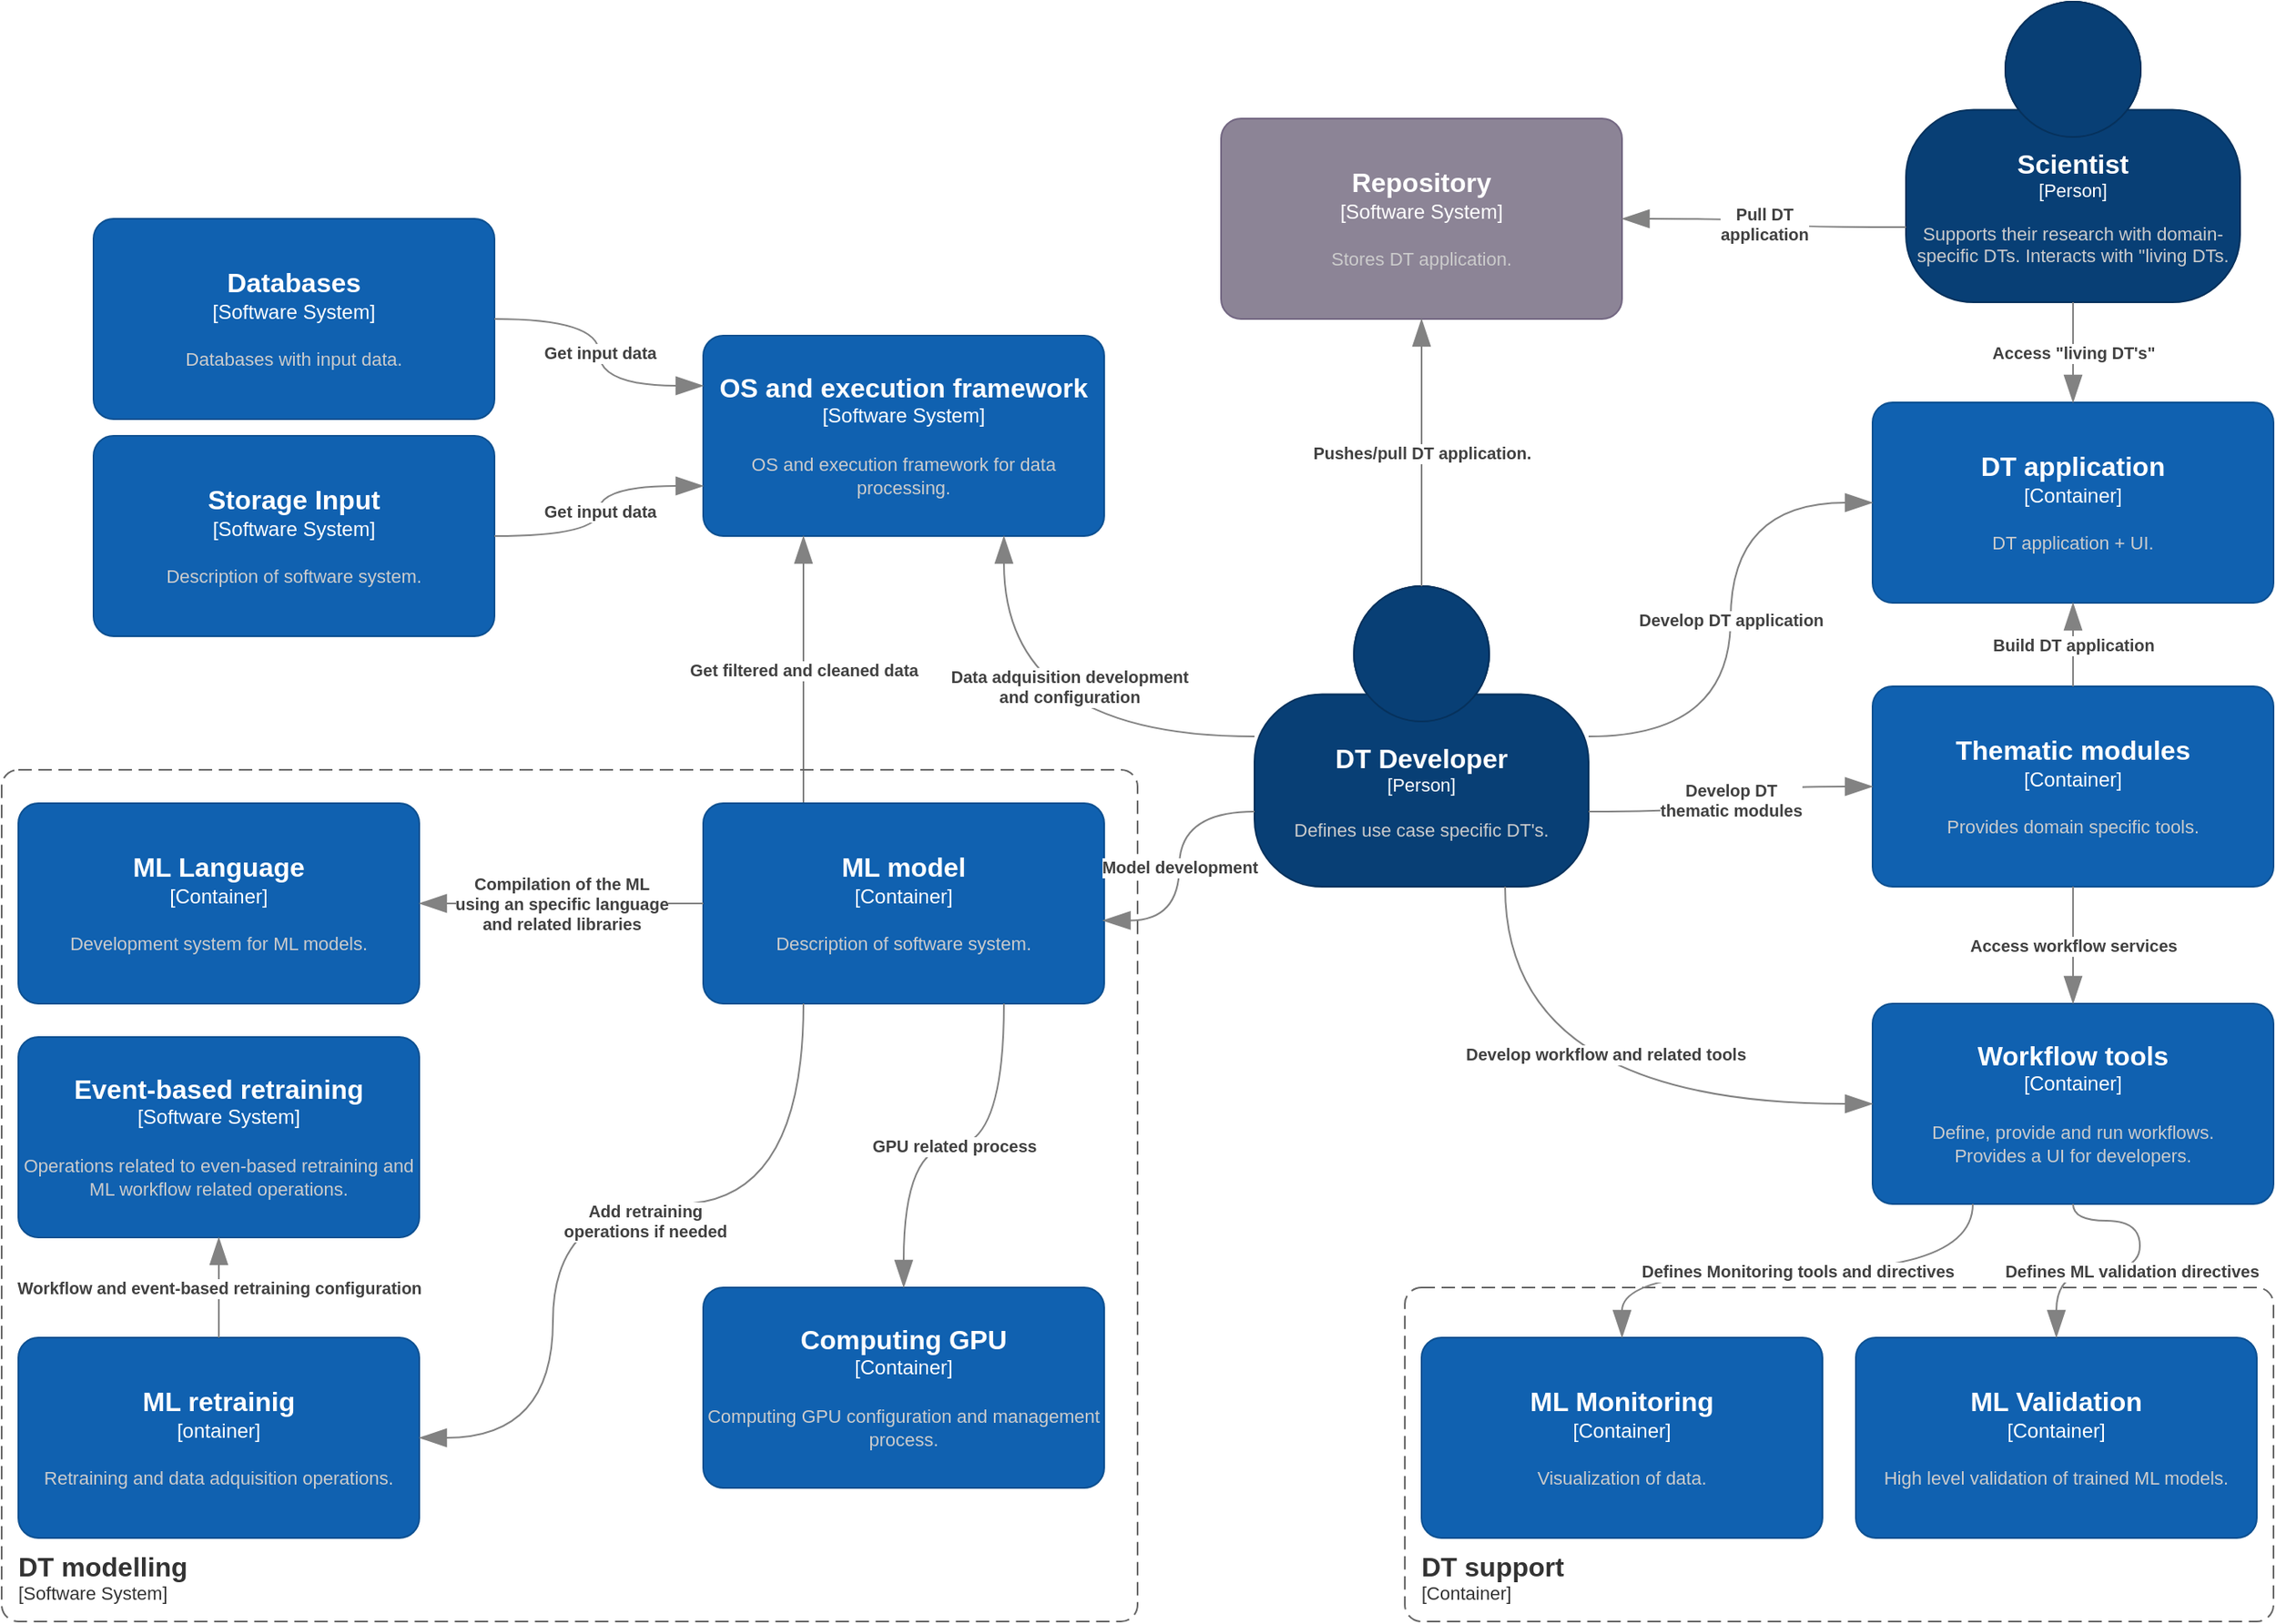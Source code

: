 <mxfile pages="2">
    <diagram id="XjhzDQteyE9ePMWk_pe2" name="DTE">
        <mxGraphModel dx="1858" dy="743" grid="1" gridSize="10" guides="1" tooltips="1" connect="1" arrows="1" fold="1" page="1" pageScale="1" pageWidth="827" pageHeight="1169" math="0" shadow="0">
            <root>
                <mxCell id="0"/>
                <mxCell id="1" parent="0"/>
                <object placeholders="1" c4Name="Scientist" c4Type="Person" c4Description="Supports their research with domain-specific DTs. Interacts with &quot;living DTs." label="&lt;font style=&quot;font-size: 16px&quot;&gt;&lt;b&gt;%c4Name%&lt;/b&gt;&lt;/font&gt;&lt;div&gt;[%c4Type%]&lt;/div&gt;&lt;br&gt;&lt;div&gt;&lt;font style=&quot;font-size: 11px&quot;&gt;&lt;font color=&quot;#cccccc&quot;&gt;%c4Description%&lt;/font&gt;&lt;/div&gt;" id="ag-keCTSZu-AHPG3-jmG-1">
                    <mxCell style="html=1;fontSize=11;dashed=0;whiteSpace=wrap;fillColor=#083F75;strokeColor=#06315C;fontColor=#ffffff;shape=mxgraph.c4.person2;align=center;metaEdit=1;points=[[0.5,0,0],[1,0.5,0],[1,0.75,0],[0.75,1,0],[0.5,1,0],[0.25,1,0],[0,0.75,0],[0,0.5,0]];resizable=0;" parent="1" vertex="1">
                        <mxGeometry x="480" y="10" width="200" height="180" as="geometry"/>
                    </mxCell>
                </object>
                <object placeholders="1" c4Name="DT Developer" c4Type="Person" c4Description="Defines use case specific DT's." label="&lt;font style=&quot;font-size: 16px&quot;&gt;&lt;b&gt;%c4Name%&lt;/b&gt;&lt;/font&gt;&lt;div&gt;[%c4Type%]&lt;/div&gt;&lt;br&gt;&lt;div&gt;&lt;font style=&quot;font-size: 11px&quot;&gt;&lt;font color=&quot;#cccccc&quot;&gt;%c4Description%&lt;/font&gt;&lt;/div&gt;" id="ag-keCTSZu-AHPG3-jmG-2">
                    <mxCell style="html=1;fontSize=11;dashed=0;whiteSpace=wrap;fillColor=#083F75;strokeColor=#06315C;fontColor=#ffffff;shape=mxgraph.c4.person2;align=center;metaEdit=1;points=[[0.5,0,0],[1,0.5,0],[1,0.75,0],[0.75,1,0],[0.5,1,0],[0.25,1,0],[0,0.75,0],[0,0.5,0]];resizable=0;" parent="1" vertex="1">
                        <mxGeometry x="90" y="360" width="200" height="180" as="geometry"/>
                    </mxCell>
                </object>
                <object placeholders="1" c4Name="DT application" c4Type="Container" c4Description="DT application + UI." label="&lt;font style=&quot;font-size: 16px&quot;&gt;&lt;b&gt;%c4Name%&lt;/b&gt;&lt;/font&gt;&lt;div&gt;[%c4Type%]&lt;/div&gt;&lt;br&gt;&lt;div&gt;&lt;font style=&quot;font-size: 11px&quot;&gt;&lt;font color=&quot;#cccccc&quot;&gt;%c4Description%&lt;/font&gt;&lt;/div&gt;" id="ag-keCTSZu-AHPG3-jmG-3">
                    <mxCell style="rounded=1;whiteSpace=wrap;html=1;labelBackgroundColor=none;fillColor=#1061B0;fontColor=#ffffff;align=center;arcSize=10;strokeColor=#0D5091;metaEdit=1;resizable=0;points=[[0.25,0,0],[0.5,0,0],[0.75,0,0],[1,0.25,0],[1,0.5,0],[1,0.75,0],[0.75,1,0],[0.5,1,0],[0.25,1,0],[0,0.75,0],[0,0.5,0],[0,0.25,0]];" parent="1" vertex="1">
                        <mxGeometry x="460" y="250" width="240" height="120" as="geometry"/>
                    </mxCell>
                </object>
                <object placeholders="1" c4Type="Relationship" c4Description="Access &quot;living DT's&quot;" label="&lt;div style=&quot;text-align: left&quot;&gt;&lt;div style=&quot;text-align: center&quot;&gt;&lt;b&gt;%c4Description%&lt;/b&gt;&lt;/div&gt;" id="ag-keCTSZu-AHPG3-jmG-5">
                    <mxCell style="endArrow=blockThin;html=1;fontSize=10;fontColor=#404040;strokeWidth=1;endFill=1;strokeColor=#828282;elbow=vertical;metaEdit=1;endSize=14;startSize=14;jumpStyle=arc;jumpSize=16;rounded=0;edgeStyle=orthogonalEdgeStyle;curved=1;exitX=0.5;exitY=1;exitDx=0;exitDy=0;exitPerimeter=0;entryX=0.5;entryY=0;entryDx=0;entryDy=0;entryPerimeter=0;" parent="1" source="ag-keCTSZu-AHPG3-jmG-1" target="ag-keCTSZu-AHPG3-jmG-3" edge="1">
                        <mxGeometry width="240" relative="1" as="geometry">
                            <mxPoint x="460" y="370" as="sourcePoint"/>
                            <mxPoint x="700" y="370" as="targetPoint"/>
                        </mxGeometry>
                    </mxCell>
                </object>
                <object placeholders="1" c4Name="Thematic modules" c4Type="Container" c4Description="Provides domain specific tools." label="&lt;font style=&quot;font-size: 16px&quot;&gt;&lt;b&gt;%c4Name%&lt;/b&gt;&lt;/font&gt;&lt;div&gt;[%c4Type%]&lt;/div&gt;&lt;br&gt;&lt;div&gt;&lt;font style=&quot;font-size: 11px&quot;&gt;&lt;font color=&quot;#cccccc&quot;&gt;%c4Description%&lt;/font&gt;&lt;/div&gt;" id="ag-keCTSZu-AHPG3-jmG-6">
                    <mxCell style="rounded=1;whiteSpace=wrap;html=1;labelBackgroundColor=none;fillColor=#1061B0;fontColor=#ffffff;align=center;arcSize=10;strokeColor=#0D5091;metaEdit=1;resizable=0;points=[[0.25,0,0],[0.5,0,0],[0.75,0,0],[1,0.25,0],[1,0.5,0],[1,0.75,0],[0.75,1,0],[0.5,1,0],[0.25,1,0],[0,0.75,0],[0,0.5,0],[0,0.25,0]];" parent="1" vertex="1">
                        <mxGeometry x="460" y="420" width="240" height="120" as="geometry"/>
                    </mxCell>
                </object>
                <object placeholders="1" c4Type="Relationship" c4Description="Build DT application" label="&lt;div style=&quot;text-align: left&quot;&gt;&lt;div style=&quot;text-align: center&quot;&gt;&lt;b&gt;%c4Description%&lt;/b&gt;&lt;/div&gt;" id="ag-keCTSZu-AHPG3-jmG-7">
                    <mxCell style="endArrow=blockThin;html=1;fontSize=10;fontColor=#404040;strokeWidth=1;endFill=1;strokeColor=#828282;elbow=vertical;metaEdit=1;endSize=14;startSize=14;jumpStyle=arc;jumpSize=16;rounded=0;edgeStyle=orthogonalEdgeStyle;curved=1;exitX=0.5;exitY=0;exitDx=0;exitDy=0;exitPerimeter=0;" parent="1" source="ag-keCTSZu-AHPG3-jmG-6" target="ag-keCTSZu-AHPG3-jmG-3" edge="1">
                        <mxGeometry width="240" relative="1" as="geometry">
                            <mxPoint x="290" y="270" as="sourcePoint"/>
                            <mxPoint x="530" y="270" as="targetPoint"/>
                        </mxGeometry>
                    </mxCell>
                </object>
                <object placeholders="1" c4Type="Relationship" c4Description="Develop DT&#10;thematic modules" label="&lt;div style=&quot;text-align: left&quot;&gt;&lt;div style=&quot;text-align: center&quot;&gt;&lt;b&gt;%c4Description%&lt;/b&gt;&lt;/div&gt;" id="ag-keCTSZu-AHPG3-jmG-8">
                    <mxCell style="endArrow=blockThin;html=1;fontSize=10;fontColor=#404040;strokeWidth=1;endFill=1;strokeColor=#828282;elbow=vertical;metaEdit=1;endSize=14;startSize=14;jumpStyle=arc;jumpSize=16;rounded=0;edgeStyle=orthogonalEdgeStyle;curved=1;exitX=1;exitY=0.75;exitDx=0;exitDy=0;exitPerimeter=0;entryX=0;entryY=0.5;entryDx=0;entryDy=0;entryPerimeter=0;" parent="1" source="ag-keCTSZu-AHPG3-jmG-2" target="ag-keCTSZu-AHPG3-jmG-6" edge="1">
                        <mxGeometry width="240" relative="1" as="geometry">
                            <mxPoint x="290" y="270" as="sourcePoint"/>
                            <mxPoint x="530" y="270" as="targetPoint"/>
                        </mxGeometry>
                    </mxCell>
                </object>
                <object placeholders="1" c4Name="Repository" c4Type="Software System" c4Description="Stores DT application." label="&lt;font style=&quot;font-size: 16px&quot;&gt;&lt;b&gt;%c4Name%&lt;/b&gt;&lt;/font&gt;&lt;div&gt;[%c4Type%]&lt;/div&gt;&lt;br&gt;&lt;div&gt;&lt;font style=&quot;font-size: 11px&quot;&gt;&lt;font color=&quot;#cccccc&quot;&gt;%c4Description%&lt;/font&gt;&lt;/div&gt;" id="ag-keCTSZu-AHPG3-jmG-9">
                    <mxCell style="rounded=1;whiteSpace=wrap;html=1;labelBackgroundColor=none;fillColor=#8C8496;fontColor=#ffffff;align=center;arcSize=10;strokeColor=#736782;metaEdit=1;resizable=0;points=[[0.25,0,0],[0.5,0,0],[0.75,0,0],[1,0.25,0],[1,0.5,0],[1,0.75,0],[0.75,1,0],[0.5,1,0],[0.25,1,0],[0,0.75,0],[0,0.5,0],[0,0.25,0]];" parent="1" vertex="1">
                        <mxGeometry x="70" y="80" width="240" height="120" as="geometry"/>
                    </mxCell>
                </object>
                <object placeholders="1" c4Type="Relationship" c4Description="Pushes/pull DT application." label="&lt;div style=&quot;text-align: left&quot;&gt;&lt;div style=&quot;text-align: center&quot;&gt;&lt;b&gt;%c4Description%&lt;/b&gt;&lt;/div&gt;" id="ag-keCTSZu-AHPG3-jmG-10">
                    <mxCell style="endArrow=blockThin;html=1;fontSize=10;fontColor=#404040;strokeWidth=1;endFill=1;strokeColor=#828282;elbow=vertical;metaEdit=1;endSize=14;startSize=14;jumpStyle=arc;jumpSize=16;rounded=0;edgeStyle=orthogonalEdgeStyle;curved=1;exitX=0.5;exitY=0;exitDx=0;exitDy=0;exitPerimeter=0;entryX=0.5;entryY=1;entryDx=0;entryDy=0;entryPerimeter=0;" parent="1" source="ag-keCTSZu-AHPG3-jmG-2" target="ag-keCTSZu-AHPG3-jmG-9" edge="1">
                        <mxGeometry width="240" relative="1" as="geometry">
                            <mxPoint x="290" y="380" as="sourcePoint"/>
                            <mxPoint x="530" y="380" as="targetPoint"/>
                        </mxGeometry>
                    </mxCell>
                </object>
                <object placeholders="1" c4Type="Relationship" c4Description="Pull DT&#10;application" label="&lt;div style=&quot;text-align: left&quot;&gt;&lt;div style=&quot;text-align: center&quot;&gt;&lt;b&gt;%c4Description%&lt;/b&gt;&lt;/div&gt;" id="ag-keCTSZu-AHPG3-jmG-11">
                    <mxCell style="endArrow=blockThin;html=1;fontSize=10;fontColor=#404040;strokeWidth=1;endFill=1;strokeColor=#828282;elbow=vertical;metaEdit=1;endSize=14;startSize=14;jumpStyle=arc;jumpSize=16;rounded=0;edgeStyle=orthogonalEdgeStyle;curved=1;exitX=0;exitY=0.75;exitDx=0;exitDy=0;exitPerimeter=0;entryX=1;entryY=0.5;entryDx=0;entryDy=0;entryPerimeter=0;" parent="1" source="ag-keCTSZu-AHPG3-jmG-1" target="ag-keCTSZu-AHPG3-jmG-9" edge="1">
                        <mxGeometry width="240" relative="1" as="geometry">
                            <mxPoint x="290" y="380" as="sourcePoint"/>
                            <mxPoint x="530" y="380" as="targetPoint"/>
                        </mxGeometry>
                    </mxCell>
                </object>
                <object placeholders="1" c4Name="Workflow tools" c4Type="Container" c4Description="Define, provide and run workflows.&#10;Provides a UI for developers." label="&lt;font style=&quot;font-size: 16px&quot;&gt;&lt;b&gt;%c4Name%&lt;/b&gt;&lt;/font&gt;&lt;div&gt;[%c4Type%]&lt;/div&gt;&lt;br&gt;&lt;div&gt;&lt;font style=&quot;font-size: 11px&quot;&gt;&lt;font color=&quot;#cccccc&quot;&gt;%c4Description%&lt;/font&gt;&lt;/div&gt;" id="ag-keCTSZu-AHPG3-jmG-12">
                    <mxCell style="rounded=1;whiteSpace=wrap;html=1;labelBackgroundColor=none;fillColor=#1061B0;fontColor=#ffffff;align=center;arcSize=10;strokeColor=#0D5091;metaEdit=1;resizable=0;points=[[0.25,0,0],[0.5,0,0],[0.75,0,0],[1,0.25,0],[1,0.5,0],[1,0.75,0],[0.75,1,0],[0.5,1,0],[0.25,1,0],[0,0.75,0],[0,0.5,0],[0,0.25,0]];" parent="1" vertex="1">
                        <mxGeometry x="460" y="610" width="240" height="120" as="geometry"/>
                    </mxCell>
                </object>
                <object placeholders="1" c4Type="Relationship" c4Description="Access workflow services" label="&lt;div style=&quot;text-align: left&quot;&gt;&lt;div style=&quot;text-align: center&quot;&gt;&lt;b&gt;%c4Description%&lt;/b&gt;&lt;/div&gt;" id="ag-keCTSZu-AHPG3-jmG-14">
                    <mxCell style="endArrow=blockThin;html=1;fontSize=10;fontColor=#404040;strokeWidth=1;endFill=1;strokeColor=#828282;elbow=vertical;metaEdit=1;endSize=14;startSize=14;jumpStyle=arc;jumpSize=16;rounded=0;edgeStyle=orthogonalEdgeStyle;curved=1;exitX=0.5;exitY=1;exitDx=0;exitDy=0;exitPerimeter=0;entryX=0.5;entryY=0;entryDx=0;entryDy=0;entryPerimeter=0;" parent="1" source="ag-keCTSZu-AHPG3-jmG-6" target="ag-keCTSZu-AHPG3-jmG-12" edge="1">
                        <mxGeometry width="240" relative="1" as="geometry">
                            <mxPoint x="290" y="610" as="sourcePoint"/>
                            <mxPoint x="530" y="610" as="targetPoint"/>
                        </mxGeometry>
                    </mxCell>
                </object>
                <object placeholders="1" c4Type="Relationship" c4Description="Develop DT application" label="&lt;div style=&quot;text-align: left&quot;&gt;&lt;div style=&quot;text-align: center&quot;&gt;&lt;b&gt;%c4Description%&lt;/b&gt;&lt;/div&gt;" id="ag-keCTSZu-AHPG3-jmG-15">
                    <mxCell style="endArrow=blockThin;html=1;fontSize=10;fontColor=#404040;strokeWidth=1;endFill=1;strokeColor=#828282;elbow=vertical;metaEdit=1;endSize=14;startSize=14;jumpStyle=arc;jumpSize=16;rounded=0;edgeStyle=orthogonalEdgeStyle;curved=1;entryX=0;entryY=0.5;entryDx=0;entryDy=0;entryPerimeter=0;" parent="1" source="ag-keCTSZu-AHPG3-jmG-2" target="ag-keCTSZu-AHPG3-jmG-3" edge="1">
                        <mxGeometry width="240" relative="1" as="geometry">
                            <mxPoint x="290" y="380" as="sourcePoint"/>
                            <mxPoint x="530" y="380" as="targetPoint"/>
                        </mxGeometry>
                    </mxCell>
                </object>
                <object placeholders="1" c4Type="Relationship" c4Description="Develop workflow and related tools" label="&lt;div style=&quot;text-align: left&quot;&gt;&lt;div style=&quot;text-align: center&quot;&gt;&lt;b&gt;%c4Description%&lt;/b&gt;&lt;/div&gt;" id="ag-keCTSZu-AHPG3-jmG-18">
                    <mxCell style="endArrow=blockThin;html=1;fontSize=10;fontColor=#404040;strokeWidth=1;endFill=1;strokeColor=#828282;elbow=vertical;metaEdit=1;endSize=14;startSize=14;jumpStyle=arc;jumpSize=16;rounded=0;edgeStyle=orthogonalEdgeStyle;curved=1;exitX=0.75;exitY=1;exitDx=0;exitDy=0;exitPerimeter=0;entryX=0;entryY=0.5;entryDx=0;entryDy=0;entryPerimeter=0;" parent="1" source="ag-keCTSZu-AHPG3-jmG-2" target="ag-keCTSZu-AHPG3-jmG-12" edge="1">
                        <mxGeometry x="0.086" y="30" width="240" relative="1" as="geometry">
                            <mxPoint x="180" y="610" as="sourcePoint"/>
                            <mxPoint x="530" y="380" as="targetPoint"/>
                            <mxPoint as="offset"/>
                        </mxGeometry>
                    </mxCell>
                </object>
                <mxCell id="ag-keCTSZu-AHPG3-jmG-24" value="" style="group" parent="1" vertex="1" connectable="0">
                    <mxGeometry x="180" y="780" width="520" height="200" as="geometry"/>
                </mxCell>
                <object placeholders="1" c4Name="ML Validation" c4Type="Container" c4Description="High level validation of trained ML models." label="&lt;font style=&quot;font-size: 16px&quot;&gt;&lt;b&gt;%c4Name%&lt;/b&gt;&lt;/font&gt;&lt;div&gt;[%c4Type%]&lt;/div&gt;&lt;br&gt;&lt;div&gt;&lt;font style=&quot;font-size: 11px&quot;&gt;&lt;font color=&quot;#cccccc&quot;&gt;%c4Description%&lt;/font&gt;&lt;/div&gt;" id="ag-keCTSZu-AHPG3-jmG-21">
                    <mxCell style="rounded=1;whiteSpace=wrap;html=1;labelBackgroundColor=none;fillColor=#1061B0;fontColor=#ffffff;align=center;arcSize=10;strokeColor=#0D5091;metaEdit=1;resizable=0;points=[[0.25,0,0],[0.5,0,0],[0.75,0,0],[1,0.25,0],[1,0.5,0],[1,0.75,0],[0.75,1,0],[0.5,1,0],[0.25,1,0],[0,0.75,0],[0,0.5,0],[0,0.25,0]];" parent="ag-keCTSZu-AHPG3-jmG-24" vertex="1">
                        <mxGeometry x="270" y="30" width="240" height="120" as="geometry"/>
                    </mxCell>
                </object>
                <object placeholders="1" c4Name="ML Monitoring" c4Type="Container" c4Description="Visualization of data." label="&lt;font style=&quot;font-size: 16px&quot;&gt;&lt;b&gt;%c4Name%&lt;/b&gt;&lt;/font&gt;&lt;div&gt;[%c4Type%]&lt;/div&gt;&lt;br&gt;&lt;div&gt;&lt;font style=&quot;font-size: 11px&quot;&gt;&lt;font color=&quot;#cccccc&quot;&gt;%c4Description%&lt;/font&gt;&lt;/div&gt;" id="ag-keCTSZu-AHPG3-jmG-22">
                    <mxCell style="rounded=1;whiteSpace=wrap;html=1;labelBackgroundColor=none;fillColor=#1061B0;fontColor=#ffffff;align=center;arcSize=10;strokeColor=#0D5091;metaEdit=1;resizable=0;points=[[0.25,0,0],[0.5,0,0],[0.75,0,0],[1,0.25,0],[1,0.5,0],[1,0.75,0],[0.75,1,0],[0.5,1,0],[0.25,1,0],[0,0.75,0],[0,0.5,0],[0,0.25,0]];" parent="ag-keCTSZu-AHPG3-jmG-24" vertex="1">
                        <mxGeometry x="10" y="30" width="240" height="120" as="geometry"/>
                    </mxCell>
                </object>
                <object placeholders="1" c4Name="DT support" c4Type="ContainerScopeBoundary" c4Application="Container" label="&lt;font style=&quot;font-size: 16px&quot;&gt;&lt;b&gt;&lt;div style=&quot;text-align: left&quot;&gt;%c4Name%&lt;/div&gt;&lt;/b&gt;&lt;/font&gt;&lt;div style=&quot;text-align: left&quot;&gt;[%c4Application%]&lt;/div&gt;" id="ag-keCTSZu-AHPG3-jmG-23">
                    <mxCell style="rounded=1;fontSize=11;whiteSpace=wrap;html=1;dashed=1;arcSize=20;fillColor=none;strokeColor=#666666;fontColor=#333333;labelBackgroundColor=none;align=left;verticalAlign=bottom;labelBorderColor=none;spacingTop=0;spacing=10;dashPattern=8 4;metaEdit=1;rotatable=0;perimeter=rectanglePerimeter;noLabel=0;labelPadding=0;allowArrows=0;connectable=0;expand=0;recursiveResize=0;editable=1;pointerEvents=0;absoluteArcSize=1;points=[[0.25,0,0],[0.5,0,0],[0.75,0,0],[1,0.25,0],[1,0.5,0],[1,0.75,0],[0.75,1,0],[0.5,1,0],[0.25,1,0],[0,0.75,0],[0,0.5,0],[0,0.25,0]];" parent="ag-keCTSZu-AHPG3-jmG-24" vertex="1">
                        <mxGeometry width="520" height="200" as="geometry"/>
                    </mxCell>
                </object>
                <mxCell id="ag-keCTSZu-AHPG3-jmG-50" value="" style="group" parent="1" vertex="1" connectable="0">
                    <mxGeometry x="-605" y="140" width="605" height="250" as="geometry"/>
                </mxCell>
                <object placeholders="1" c4Name="Storage Input" c4Type="Software System" c4Description="Description of software system." label="&lt;font style=&quot;font-size: 16px&quot;&gt;&lt;b&gt;%c4Name%&lt;/b&gt;&lt;/font&gt;&lt;div&gt;[%c4Type%]&lt;/div&gt;&lt;br&gt;&lt;div&gt;&lt;font style=&quot;font-size: 11px&quot;&gt;&lt;font color=&quot;#cccccc&quot;&gt;%c4Description%&lt;/font&gt;&lt;/div&gt;" id="ag-keCTSZu-AHPG3-jmG-38">
                    <mxCell style="rounded=1;whiteSpace=wrap;html=1;labelBackgroundColor=none;fillColor=#1061B0;fontColor=#ffffff;align=center;arcSize=10;strokeColor=#0D5091;metaEdit=1;resizable=0;points=[[0.25,0,0],[0.5,0,0],[0.75,0,0],[1,0.25,0],[1,0.5,0],[1,0.75,0],[0.75,1,0],[0.5,1,0],[0.25,1,0],[0,0.75,0],[0,0.5,0],[0,0.25,0]];" parent="ag-keCTSZu-AHPG3-jmG-50" vertex="1">
                        <mxGeometry y="130" width="240" height="120" as="geometry"/>
                    </mxCell>
                </object>
                <object placeholders="1" c4Name="OS and execution framework" c4Type="Software System" c4Description="OS and execution framework for data processing." label="&lt;font style=&quot;font-size: 16px&quot;&gt;&lt;b&gt;%c4Name%&lt;/b&gt;&lt;/font&gt;&lt;div&gt;[%c4Type%]&lt;/div&gt;&lt;br&gt;&lt;div&gt;&lt;font style=&quot;font-size: 11px&quot;&gt;&lt;font color=&quot;#cccccc&quot;&gt;%c4Description%&lt;/font&gt;&lt;/div&gt;" id="ag-keCTSZu-AHPG3-jmG-39">
                    <mxCell style="rounded=1;whiteSpace=wrap;html=1;labelBackgroundColor=none;fillColor=#1061B0;fontColor=#ffffff;align=center;arcSize=10;strokeColor=#0D5091;metaEdit=1;resizable=0;points=[[0.25,0,0],[0.5,0,0],[0.75,0,0],[1,0.25,0],[1,0.5,0],[1,0.75,0],[0.75,1,0],[0.5,1,0],[0.25,1,0],[0,0.75,0],[0,0.5,0],[0,0.25,0]];" parent="ag-keCTSZu-AHPG3-jmG-50" vertex="1">
                        <mxGeometry x="365" y="70" width="240" height="120" as="geometry"/>
                    </mxCell>
                </object>
                <object placeholders="1" c4Name="Databases" c4Type="Software System" c4Description="Databases with input data." label="&lt;font style=&quot;font-size: 16px&quot;&gt;&lt;b&gt;%c4Name%&lt;/b&gt;&lt;/font&gt;&lt;div&gt;[%c4Type%]&lt;/div&gt;&lt;br&gt;&lt;div&gt;&lt;font style=&quot;font-size: 11px&quot;&gt;&lt;font color=&quot;#cccccc&quot;&gt;%c4Description%&lt;/font&gt;&lt;/div&gt;" id="ag-keCTSZu-AHPG3-jmG-41">
                    <mxCell style="rounded=1;whiteSpace=wrap;html=1;labelBackgroundColor=none;fillColor=#1061B0;fontColor=#ffffff;align=center;arcSize=10;strokeColor=#0D5091;metaEdit=1;resizable=0;points=[[0.25,0,0],[0.5,0,0],[0.75,0,0],[1,0.25,0],[1,0.5,0],[1,0.75,0],[0.75,1,0],[0.5,1,0],[0.25,1,0],[0,0.75,0],[0,0.5,0],[0,0.25,0]];" parent="ag-keCTSZu-AHPG3-jmG-50" vertex="1">
                        <mxGeometry width="240" height="120" as="geometry"/>
                    </mxCell>
                </object>
                <object placeholders="1" c4Type="Relationship" c4Description="Get input data" label="&lt;div style=&quot;text-align: left&quot;&gt;&lt;div style=&quot;text-align: center&quot;&gt;&lt;b&gt;%c4Description%&lt;/b&gt;&lt;/div&gt;" id="ag-keCTSZu-AHPG3-jmG-43">
                    <mxCell style="endArrow=blockThin;html=1;fontSize=10;fontColor=#404040;strokeWidth=1;endFill=1;strokeColor=#828282;elbow=vertical;metaEdit=1;endSize=14;startSize=14;jumpStyle=arc;jumpSize=16;rounded=0;edgeStyle=orthogonalEdgeStyle;curved=1;exitX=1;exitY=0.5;exitDx=0;exitDy=0;exitPerimeter=0;entryX=0;entryY=0.25;entryDx=0;entryDy=0;entryPerimeter=0;" parent="ag-keCTSZu-AHPG3-jmG-50" source="ag-keCTSZu-AHPG3-jmG-41" target="ag-keCTSZu-AHPG3-jmG-39" edge="1">
                        <mxGeometry width="240" relative="1" as="geometry">
                            <mxPoint x="730" y="330" as="sourcePoint"/>
                            <mxPoint x="970" y="330" as="targetPoint"/>
                        </mxGeometry>
                    </mxCell>
                </object>
                <object placeholders="1" c4Type="Relationship" c4Description="Get input data" label="&lt;div style=&quot;text-align: left&quot;&gt;&lt;div style=&quot;text-align: center&quot;&gt;&lt;b&gt;%c4Description%&lt;/b&gt;&lt;/div&gt;" id="ag-keCTSZu-AHPG3-jmG-45">
                    <mxCell style="endArrow=blockThin;html=1;fontSize=10;fontColor=#404040;strokeWidth=1;endFill=1;strokeColor=#828282;elbow=vertical;metaEdit=1;endSize=14;startSize=14;jumpStyle=arc;jumpSize=16;rounded=0;edgeStyle=orthogonalEdgeStyle;curved=1;exitX=1;exitY=0.5;exitDx=0;exitDy=0;exitPerimeter=0;entryX=0;entryY=0.75;entryDx=0;entryDy=0;entryPerimeter=0;" parent="ag-keCTSZu-AHPG3-jmG-50" source="ag-keCTSZu-AHPG3-jmG-38" target="ag-keCTSZu-AHPG3-jmG-39" edge="1">
                        <mxGeometry width="240" relative="1" as="geometry">
                            <mxPoint x="730" y="330" as="sourcePoint"/>
                            <mxPoint x="970" y="330" as="targetPoint"/>
                        </mxGeometry>
                    </mxCell>
                </object>
                <object placeholders="1" c4Type="Relationship" c4Description="Get filtered and cleaned data" label="&lt;div style=&quot;text-align: left&quot;&gt;&lt;div style=&quot;text-align: center&quot;&gt;&lt;b&gt;%c4Description%&lt;/b&gt;&lt;/div&gt;" id="ag-keCTSZu-AHPG3-jmG-52">
                    <mxCell style="endArrow=blockThin;html=1;fontSize=10;fontColor=#404040;strokeWidth=1;endFill=1;strokeColor=#828282;elbow=vertical;metaEdit=1;endSize=14;startSize=14;jumpStyle=arc;jumpSize=16;rounded=0;edgeStyle=orthogonalEdgeStyle;curved=1;exitX=0.25;exitY=0;exitDx=0;exitDy=0;exitPerimeter=0;entryX=0.25;entryY=1;entryDx=0;entryDy=0;entryPerimeter=0;" parent="1" source="ag-keCTSZu-AHPG3-jmG-26" target="ag-keCTSZu-AHPG3-jmG-39" edge="1">
                        <mxGeometry width="240" relative="1" as="geometry">
                            <mxPoint x="-300" y="570" as="sourcePoint"/>
                            <mxPoint x="-60" y="570" as="targetPoint"/>
                        </mxGeometry>
                    </mxCell>
                </object>
                <object placeholders="1" c4Name="ML Language" c4Type="Container" c4Description="Development system for ML models." label="&lt;font style=&quot;font-size: 16px&quot;&gt;&lt;b&gt;%c4Name%&lt;/b&gt;&lt;/font&gt;&lt;div&gt;[%c4Type%]&lt;/div&gt;&lt;br&gt;&lt;div&gt;&lt;font style=&quot;font-size: 11px&quot;&gt;&lt;font color=&quot;#cccccc&quot;&gt;%c4Description%&lt;/font&gt;&lt;/div&gt;" id="ag-keCTSZu-AHPG3-jmG-25">
                    <mxCell style="rounded=1;whiteSpace=wrap;html=1;labelBackgroundColor=none;fillColor=#1061B0;fontColor=#ffffff;align=center;arcSize=10;strokeColor=#0D5091;metaEdit=1;resizable=0;points=[[0.25,0,0],[0.5,0,0],[0.75,0,0],[1,0.25,0],[1,0.5,0],[1,0.75,0],[0.75,1,0],[0.5,1,0],[0.25,1,0],[0,0.75,0],[0,0.5,0],[0,0.25,0]];" parent="1" vertex="1">
                        <mxGeometry x="-650" y="490.005" width="240" height="120" as="geometry"/>
                    </mxCell>
                </object>
                <object placeholders="1" c4Name="ML model" c4Type="Container" c4Description="Description of software system." label="&lt;font style=&quot;font-size: 16px&quot;&gt;&lt;b&gt;%c4Name%&lt;/b&gt;&lt;/font&gt;&lt;div&gt;[%c4Type%]&lt;/div&gt;&lt;br&gt;&lt;div&gt;&lt;font style=&quot;font-size: 11px&quot;&gt;&lt;font color=&quot;#cccccc&quot;&gt;%c4Description%&lt;/font&gt;&lt;/div&gt;" id="ag-keCTSZu-AHPG3-jmG-26">
                    <mxCell style="rounded=1;whiteSpace=wrap;html=1;labelBackgroundColor=none;fillColor=#1061B0;fontColor=#ffffff;align=center;arcSize=10;strokeColor=#0D5091;metaEdit=1;resizable=0;points=[[0.25,0,0],[0.5,0,0],[0.75,0,0],[1,0.25,0],[1,0.5,0],[1,0.75,0],[0.75,1,0],[0.5,1,0],[0.25,1,0],[0,0.75,0],[0,0.5,0],[0,0.25,0]];" parent="1" vertex="1">
                        <mxGeometry x="-240" y="489.997" width="240" height="120" as="geometry"/>
                    </mxCell>
                </object>
                <object placeholders="1" c4Type="Relationship" c4Description="Compilation of the ML&#10;using an specific language&#10;and related libraries" label="&lt;div style=&quot;text-align: left&quot;&gt;&lt;div style=&quot;text-align: center&quot;&gt;&lt;b&gt;%c4Description%&lt;/b&gt;&lt;/div&gt;" id="ag-keCTSZu-AHPG3-jmG-31">
                    <mxCell style="endArrow=blockThin;html=1;fontSize=10;fontColor=#404040;strokeWidth=1;endFill=1;strokeColor=#828282;elbow=vertical;metaEdit=1;endSize=14;startSize=14;jumpStyle=arc;jumpSize=16;rounded=0;edgeStyle=orthogonalEdgeStyle;curved=1;exitX=0;exitY=0.5;exitDx=0;exitDy=0;exitPerimeter=0;entryX=1;entryY=0.5;entryDx=0;entryDy=0;entryPerimeter=0;" parent="1" source="ag-keCTSZu-AHPG3-jmG-26" target="ag-keCTSZu-AHPG3-jmG-25" edge="1">
                        <mxGeometry width="240" relative="1" as="geometry">
                            <mxPoint x="300" y="990.641" as="sourcePoint"/>
                            <mxPoint x="540" y="990.641" as="targetPoint"/>
                        </mxGeometry>
                    </mxCell>
                </object>
                <object placeholders="1" c4Name="ML retrainig" c4Type="ontainer" c4Description="Retraining and data adquisition operations." label="&lt;font style=&quot;font-size: 16px&quot;&gt;&lt;b&gt;%c4Name%&lt;/b&gt;&lt;/font&gt;&lt;div&gt;[%c4Type%]&lt;/div&gt;&lt;br&gt;&lt;div&gt;&lt;font style=&quot;font-size: 11px&quot;&gt;&lt;font color=&quot;#cccccc&quot;&gt;%c4Description%&lt;/font&gt;&lt;/div&gt;" id="ag-keCTSZu-AHPG3-jmG-33">
                    <mxCell style="rounded=1;whiteSpace=wrap;html=1;labelBackgroundColor=none;fillColor=#1061B0;fontColor=#ffffff;align=center;arcSize=10;strokeColor=#0D5091;metaEdit=1;resizable=0;points=[[0.25,0,0],[0.5,0,0],[0.75,0,0],[1,0.25,0],[1,0.5,0],[1,0.75,0],[0.75,1,0],[0.5,1,0],[0.25,1,0],[0,0.75,0],[0,0.5,0],[0,0.25,0]];" parent="1" vertex="1">
                        <mxGeometry x="-650" y="809.997" width="240" height="120" as="geometry"/>
                    </mxCell>
                </object>
                <object placeholders="1" c4Type="Relationship" c4Description="Add retraining&#10;operations if needed" label="&lt;div style=&quot;text-align: left&quot;&gt;&lt;div style=&quot;text-align: center&quot;&gt;&lt;b&gt;%c4Description%&lt;/b&gt;&lt;/div&gt;" id="ag-keCTSZu-AHPG3-jmG-34">
                    <mxCell style="endArrow=blockThin;html=1;fontSize=10;fontColor=#404040;strokeWidth=1;endFill=1;strokeColor=#828282;elbow=vertical;metaEdit=1;endSize=14;startSize=14;jumpStyle=arc;jumpSize=16;rounded=0;edgeStyle=orthogonalEdgeStyle;curved=1;exitX=0.25;exitY=1;exitDx=0;exitDy=0;exitPerimeter=0;entryX=1;entryY=0.5;entryDx=0;entryDy=0;entryPerimeter=0;" parent="1" source="ag-keCTSZu-AHPG3-jmG-26" target="ag-keCTSZu-AHPG3-jmG-33" edge="1">
                        <mxGeometry x="-0.122" y="10" width="240" relative="1" as="geometry">
                            <mxPoint x="240" y="1108.205" as="sourcePoint"/>
                            <mxPoint x="220" y="1057.821" as="targetPoint"/>
                            <Array as="points">
                                <mxPoint x="-180" y="730"/>
                                <mxPoint x="-330" y="730"/>
                                <mxPoint x="-330" y="870"/>
                            </Array>
                            <mxPoint as="offset"/>
                        </mxGeometry>
                    </mxCell>
                </object>
                <object placeholders="1" c4Name="Event-based retraining" c4Type="Software System" c4Description="Operations related to even-based retraining and ML workflow related operations." label="&lt;font style=&quot;font-size: 16px&quot;&gt;&lt;b&gt;%c4Name%&lt;/b&gt;&lt;/font&gt;&lt;div&gt;[%c4Type%]&lt;/div&gt;&lt;br&gt;&lt;div&gt;&lt;font style=&quot;font-size: 11px&quot;&gt;&lt;font color=&quot;#cccccc&quot;&gt;%c4Description%&lt;/font&gt;&lt;/div&gt;" id="ag-keCTSZu-AHPG3-jmG-35">
                    <mxCell style="rounded=1;whiteSpace=wrap;html=1;labelBackgroundColor=none;fillColor=#1061B0;fontColor=#ffffff;align=center;arcSize=10;strokeColor=#0D5091;metaEdit=1;resizable=0;points=[[0.25,0,0],[0.5,0,0],[0.75,0,0],[1,0.25,0],[1,0.5,0],[1,0.75,0],[0.75,1,0],[0.5,1,0],[0.25,1,0],[0,0.75,0],[0,0.5,0],[0,0.25,0]];" parent="1" vertex="1">
                        <mxGeometry x="-650" y="630.005" width="240" height="120" as="geometry"/>
                    </mxCell>
                </object>
                <object placeholders="1" c4Type="Relationship" c4Description="Workflow and event-based retraining configuration" label="&lt;div style=&quot;text-align: left&quot;&gt;&lt;div style=&quot;text-align: center&quot;&gt;&lt;b&gt;%c4Description%&lt;/b&gt;&lt;/div&gt;" id="ag-keCTSZu-AHPG3-jmG-36">
                    <mxCell style="endArrow=blockThin;html=1;fontSize=10;fontColor=#404040;strokeWidth=1;endFill=1;strokeColor=#828282;elbow=vertical;metaEdit=1;endSize=14;startSize=14;jumpStyle=arc;jumpSize=16;rounded=0;edgeStyle=orthogonalEdgeStyle;curved=1;exitX=0.5;exitY=0;exitDx=0;exitDy=0;exitPerimeter=0;entryX=0.5;entryY=1;entryDx=0;entryDy=0;entryPerimeter=0;" parent="1" source="ag-keCTSZu-AHPG3-jmG-33" target="ag-keCTSZu-AHPG3-jmG-35" edge="1">
                        <mxGeometry width="240" relative="1" as="geometry">
                            <mxPoint x="-250" y="721.923" as="sourcePoint"/>
                            <mxPoint x="-10" y="721.923" as="targetPoint"/>
                        </mxGeometry>
                    </mxCell>
                </object>
                <object placeholders="1" c4Name="DT modelling" c4Type="SystemScopeBoundary" c4Application="Software System" label="&lt;font style=&quot;font-size: 16px&quot;&gt;&lt;b&gt;&lt;div style=&quot;text-align: left&quot;&gt;%c4Name%&lt;/div&gt;&lt;/b&gt;&lt;/font&gt;&lt;div style=&quot;text-align: left&quot;&gt;[%c4Application%]&lt;/div&gt;" id="ag-keCTSZu-AHPG3-jmG-37">
                    <mxCell style="rounded=1;fontSize=11;whiteSpace=wrap;html=1;dashed=1;arcSize=20;fillColor=none;strokeColor=#666666;fontColor=#333333;labelBackgroundColor=none;align=left;verticalAlign=bottom;labelBorderColor=none;spacingTop=0;spacing=10;dashPattern=8 4;metaEdit=1;rotatable=0;perimeter=rectanglePerimeter;noLabel=0;labelPadding=0;allowArrows=0;connectable=0;expand=0;recursiveResize=0;editable=1;pointerEvents=0;absoluteArcSize=1;points=[[0.25,0,0],[0.5,0,0],[0.75,0,0],[1,0.25,0],[1,0.5,0],[1,0.75,0],[0.75,1,0],[0.5,1,0],[0.25,1,0],[0,0.75,0],[0,0.5,0],[0,0.25,0]];" parent="1" vertex="1">
                        <mxGeometry x="-660" y="470" width="680" height="510" as="geometry"/>
                    </mxCell>
                </object>
                <object placeholders="1" c4Name="Computing GPU" c4Type="Container" c4Description="Computing GPU configuration and management process." label="&lt;font style=&quot;font-size: 16px&quot;&gt;&lt;b&gt;%c4Name%&lt;/b&gt;&lt;/font&gt;&lt;div&gt;[%c4Type%]&lt;/div&gt;&lt;br&gt;&lt;div&gt;&lt;font style=&quot;font-size: 11px&quot;&gt;&lt;font color=&quot;#cccccc&quot;&gt;%c4Description%&lt;/font&gt;&lt;/div&gt;" id="ag-keCTSZu-AHPG3-jmG-46">
                    <mxCell style="rounded=1;whiteSpace=wrap;html=1;labelBackgroundColor=none;fillColor=#1061B0;fontColor=#ffffff;align=center;arcSize=10;strokeColor=#0D5091;metaEdit=1;resizable=0;points=[[0.25,0,0],[0.5,0,0],[0.75,0,0],[1,0.25,0],[1,0.5,0],[1,0.75,0],[0.75,1,0],[0.5,1,0],[0.25,1,0],[0,0.75,0],[0,0.5,0],[0,0.25,0]];" parent="1" vertex="1">
                        <mxGeometry x="-240" y="780" width="240" height="120" as="geometry"/>
                    </mxCell>
                </object>
                <object placeholders="1" c4Type="Relationship" c4Description="GPU related process" label="&lt;div style=&quot;text-align: left&quot;&gt;&lt;div style=&quot;text-align: center&quot;&gt;&lt;b&gt;%c4Description%&lt;/b&gt;&lt;/div&gt;" id="ag-keCTSZu-AHPG3-jmG-47">
                    <mxCell style="endArrow=blockThin;html=1;fontSize=10;fontColor=#404040;strokeWidth=1;endFill=1;strokeColor=#828282;elbow=vertical;metaEdit=1;endSize=14;startSize=14;jumpStyle=arc;jumpSize=16;rounded=0;edgeStyle=orthogonalEdgeStyle;curved=1;exitX=0.75;exitY=1;exitDx=0;exitDy=0;exitPerimeter=0;entryX=0.5;entryY=0;entryDx=0;entryDy=0;entryPerimeter=0;" parent="1" source="ag-keCTSZu-AHPG3-jmG-26" target="ag-keCTSZu-AHPG3-jmG-46" edge="1">
                        <mxGeometry width="240" relative="1" as="geometry">
                            <mxPoint x="-50" y="1330" as="sourcePoint"/>
                            <mxPoint x="190" y="1330" as="targetPoint"/>
                        </mxGeometry>
                    </mxCell>
                </object>
                <object placeholders="1" c4Type="Relationship" c4Description="Model development" label="&lt;div style=&quot;text-align: left&quot;&gt;&lt;div style=&quot;text-align: center&quot;&gt;&lt;b&gt;%c4Description%&lt;/b&gt;&lt;/div&gt;" id="ag-keCTSZu-AHPG3-jmG-55">
                    <mxCell style="endArrow=blockThin;html=1;fontSize=10;fontColor=#404040;strokeWidth=1;endFill=1;strokeColor=#828282;elbow=vertical;metaEdit=1;endSize=14;startSize=14;jumpStyle=arc;jumpSize=16;rounded=0;edgeStyle=orthogonalEdgeStyle;curved=1;exitX=0;exitY=0.75;exitDx=0;exitDy=0;exitPerimeter=0;entryX=0.997;entryY=0.585;entryDx=0;entryDy=0;entryPerimeter=0;" parent="1" source="ag-keCTSZu-AHPG3-jmG-2" target="ag-keCTSZu-AHPG3-jmG-26" edge="1">
                        <mxGeometry width="240" relative="1" as="geometry">
                            <mxPoint x="-290" y="410" as="sourcePoint"/>
                            <mxPoint x="-50" y="410" as="targetPoint"/>
                        </mxGeometry>
                    </mxCell>
                </object>
                <object placeholders="1" c4Type="Relationship" c4Description="Data adquisition development&#10;and configuration" label="&lt;div style=&quot;text-align: left&quot;&gt;&lt;div style=&quot;text-align: center&quot;&gt;&lt;b&gt;%c4Description%&lt;/b&gt;&lt;/div&gt;" id="ag-keCTSZu-AHPG3-jmG-56">
                    <mxCell style="endArrow=blockThin;html=1;fontSize=10;fontColor=#404040;strokeWidth=1;endFill=1;strokeColor=#828282;elbow=vertical;metaEdit=1;endSize=14;startSize=14;jumpStyle=arc;jumpSize=16;rounded=0;edgeStyle=orthogonalEdgeStyle;curved=1;exitX=0;exitY=0.5;exitDx=0;exitDy=0;exitPerimeter=0;entryX=0.75;entryY=1;entryDx=0;entryDy=0;entryPerimeter=0;" parent="1" source="ag-keCTSZu-AHPG3-jmG-2" target="ag-keCTSZu-AHPG3-jmG-39" edge="1">
                        <mxGeometry x="-0.185" y="-30" width="240" relative="1" as="geometry">
                            <mxPoint x="-290" y="410" as="sourcePoint"/>
                            <mxPoint x="-50" y="410" as="targetPoint"/>
                            <mxPoint x="-1" as="offset"/>
                        </mxGeometry>
                    </mxCell>
                </object>
                <object placeholders="1" c4Type="Relationship" c4Description="Defines Monitoring tools and directives" label="&lt;div style=&quot;text-align: left&quot;&gt;&lt;div style=&quot;text-align: center&quot;&gt;&lt;b&gt;%c4Description%&lt;/b&gt;&lt;/div&gt;" id="ag-keCTSZu-AHPG3-jmG-57">
                    <mxCell style="endArrow=blockThin;html=1;fontSize=10;fontColor=#404040;strokeWidth=1;endFill=1;strokeColor=#828282;elbow=vertical;metaEdit=1;endSize=14;startSize=14;jumpStyle=arc;jumpSize=16;rounded=0;edgeStyle=orthogonalEdgeStyle;curved=1;exitX=0.25;exitY=1;exitDx=0;exitDy=0;exitPerimeter=0;entryX=0.5;entryY=0;entryDx=0;entryDy=0;entryPerimeter=0;" parent="1" source="ag-keCTSZu-AHPG3-jmG-12" target="ag-keCTSZu-AHPG3-jmG-22" edge="1">
                        <mxGeometry width="240" relative="1" as="geometry">
                            <mxPoint x="180" y="590" as="sourcePoint"/>
                            <mxPoint x="420" y="590" as="targetPoint"/>
                        </mxGeometry>
                    </mxCell>
                </object>
                <object placeholders="1" c4Type="Relationship" c4Description="Defines ML validation directives" label="&lt;div style=&quot;text-align: left&quot;&gt;&lt;div style=&quot;text-align: center&quot;&gt;&lt;b&gt;%c4Description%&lt;/b&gt;&lt;/div&gt;" id="ag-keCTSZu-AHPG3-jmG-59">
                    <mxCell style="endArrow=blockThin;html=1;fontSize=10;fontColor=#404040;strokeWidth=1;endFill=1;strokeColor=#828282;elbow=vertical;metaEdit=1;endSize=14;startSize=14;jumpStyle=arc;jumpSize=16;rounded=0;edgeStyle=orthogonalEdgeStyle;curved=1;exitX=0.5;exitY=1;exitDx=0;exitDy=0;exitPerimeter=0;entryX=0.5;entryY=0;entryDx=0;entryDy=0;entryPerimeter=0;" parent="1" source="ag-keCTSZu-AHPG3-jmG-12" target="ag-keCTSZu-AHPG3-jmG-21" edge="1">
                        <mxGeometry width="240" relative="1" as="geometry">
                            <mxPoint x="180" y="590" as="sourcePoint"/>
                            <mxPoint x="420" y="590" as="targetPoint"/>
                            <Array as="points">
                                <mxPoint x="580" y="740"/>
                                <mxPoint x="620" y="740"/>
                                <mxPoint x="620" y="770"/>
                                <mxPoint x="570" y="770"/>
                            </Array>
                        </mxGeometry>
                    </mxCell>
                </object>
            </root>
        </mxGraphModel>
    </diagram>
    <diagram name="Proposal" id="mxJO1-o-9jQmz9m5Yl7F">
        <mxGraphModel dx="1031" dy="743" grid="1" gridSize="10" guides="1" tooltips="1" connect="1" arrows="1" fold="1" page="1" pageScale="1" pageWidth="850" pageHeight="1100" math="0" shadow="0">
            <root>
                <mxCell id="0"/>
                <mxCell id="1" parent="0"/>
                <object placeholders="1" c4Name="Thematic module" c4Type="Software System" c4Description="Description of software system." label="&lt;font style=&quot;font-size: 16px&quot;&gt;&lt;b&gt;%c4Name%&lt;/b&gt;&lt;/font&gt;&lt;div&gt;[%c4Type%]&lt;/div&gt;&lt;br&gt;&lt;div&gt;&lt;font style=&quot;font-size: 11px&quot;&gt;&lt;font color=&quot;#cccccc&quot;&gt;%c4Description%&lt;/font&gt;&lt;/div&gt;" id="hbLvOvz2ikI_T-p2YJwJ-1">
                    <mxCell style="rounded=1;whiteSpace=wrap;html=1;labelBackgroundColor=none;fillColor=#1061B0;fontColor=#ffffff;align=center;arcSize=10;strokeColor=#0D5091;metaEdit=1;resizable=0;points=[[0.25,0,0],[0.5,0,0],[0.75,0,0],[1,0.25,0],[1,0.5,0],[1,0.75,0],[0.75,1,0],[0.5,1,0],[0.25,1,0],[0,0.75,0],[0,0.5,0],[0,0.25,0]];" parent="1" vertex="1">
                        <mxGeometry x="55" y="280" width="240" height="120" as="geometry"/>
                    </mxCell>
                </object>
                <object placeholders="1" c4Name="Thematic module" c4Type="Software System" c4Description="Description of software system." label="&lt;font style=&quot;font-size: 16px&quot;&gt;&lt;b&gt;%c4Name%&lt;/b&gt;&lt;/font&gt;&lt;div&gt;[%c4Type%]&lt;/div&gt;&lt;br&gt;&lt;div&gt;&lt;font style=&quot;font-size: 11px&quot;&gt;&lt;font color=&quot;#cccccc&quot;&gt;%c4Description%&lt;/font&gt;&lt;/div&gt;" id="hbLvOvz2ikI_T-p2YJwJ-2">
                    <mxCell style="rounded=1;whiteSpace=wrap;html=1;labelBackgroundColor=none;fillColor=#1061B0;fontColor=#ffffff;align=center;arcSize=10;strokeColor=#0D5091;metaEdit=1;resizable=0;points=[[0.25,0,0],[0.5,0,0],[0.75,0,0],[1,0.25,0],[1,0.5,0],[1,0.75,0],[0.75,1,0],[0.5,1,0],[0.25,1,0],[0,0.75,0],[0,0.5,0],[0,0.25,0]];" parent="1" vertex="1">
                        <mxGeometry x="305" y="280" width="240" height="120" as="geometry"/>
                    </mxCell>
                </object>
                <object placeholders="1" c4Name="Thematic module" c4Type="Software System" c4Description="Description of software system." label="&lt;font style=&quot;font-size: 16px&quot;&gt;&lt;b&gt;%c4Name%&lt;/b&gt;&lt;/font&gt;&lt;div&gt;[%c4Type%]&lt;/div&gt;&lt;br&gt;&lt;div&gt;&lt;font style=&quot;font-size: 11px&quot;&gt;&lt;font color=&quot;#cccccc&quot;&gt;%c4Description%&lt;/font&gt;&lt;/div&gt;" id="hbLvOvz2ikI_T-p2YJwJ-3">
                    <mxCell style="rounded=1;whiteSpace=wrap;html=1;labelBackgroundColor=none;fillColor=#1061B0;fontColor=#ffffff;align=center;arcSize=10;strokeColor=#0D5091;metaEdit=1;resizable=0;points=[[0.25,0,0],[0.5,0,0],[0.75,0,0],[1,0.25,0],[1,0.5,0],[1,0.75,0],[0.75,1,0],[0.5,1,0],[0.25,1,0],[0,0.75,0],[0,0.5,0],[0,0.25,0]];" parent="1" vertex="1">
                        <mxGeometry x="555" y="280" width="240" height="120" as="geometry"/>
                    </mxCell>
                </object>
                <object placeholders="1" c4Name="DT Developer" c4Type="Person" c4Description="Description of person." label="&lt;font style=&quot;font-size: 16px&quot;&gt;&lt;b&gt;%c4Name%&lt;/b&gt;&lt;/font&gt;&lt;div&gt;[%c4Type%]&lt;/div&gt;&lt;br&gt;&lt;div&gt;&lt;font style=&quot;font-size: 11px&quot;&gt;&lt;font color=&quot;#cccccc&quot;&gt;%c4Description%&lt;/font&gt;&lt;/div&gt;" id="hbLvOvz2ikI_T-p2YJwJ-4">
                    <mxCell style="html=1;fontSize=11;dashed=0;whiteSpace=wrap;fillColor=#083F75;strokeColor=#06315C;fontColor=#ffffff;shape=mxgraph.c4.person2;align=center;metaEdit=1;points=[[0.5,0,0],[1,0.5,0],[1,0.75,0],[0.75,1,0],[0.5,1,0],[0.25,1,0],[0,0.75,0],[0,0.5,0]];resizable=0;" parent="1" vertex="1">
                        <mxGeometry x="325" y="20" width="200" height="180" as="geometry"/>
                    </mxCell>
                </object>
                <object placeholders="1" c4Name="Quality verification" c4Type="Software System" c4Description="It is a toolkit that provides developers with the possibility to design and validate DT models, ensuring the quality, reliability, and accuracy of application outputs." label="&lt;font style=&quot;font-size: 16px&quot;&gt;&lt;b&gt;%c4Name%&lt;/b&gt;&lt;/font&gt;&lt;div&gt;[%c4Type%]&lt;/div&gt;&lt;br&gt;&lt;div&gt;&lt;font style=&quot;font-size: 11px&quot;&gt;&lt;font color=&quot;#cccccc&quot;&gt;%c4Description%&lt;/font&gt;&lt;/div&gt;" id="hbLvOvz2ikI_T-p2YJwJ-5">
                    <mxCell style="rounded=1;whiteSpace=wrap;html=1;labelBackgroundColor=none;fillColor=#1061B0;fontColor=#ffffff;align=center;arcSize=10;strokeColor=#0D5091;metaEdit=1;resizable=0;points=[[0.25,0,0],[0.5,0,0],[0.75,0,0],[1,0.25,0],[1,0.5,0],[1,0.75,0],[0.75,1,0],[0.5,1,0],[0.25,1,0],[0,0.75,0],[0,0.5,0],[0,0.25,0]];" parent="1" vertex="1">
                        <mxGeometry x="55" y="490" width="240" height="120" as="geometry"/>
                    </mxCell>
                </object>
                <object placeholders="1" c4Name="Workflow composition" c4Type="Software System" c4Description="It enables the execution of complex DT workflows and the integration of data from diverse sources to improve efficiency and decision-making." label="&lt;font style=&quot;font-size: 16px&quot;&gt;&lt;b&gt;%c4Name%&lt;/b&gt;&lt;/font&gt;&lt;div&gt;[%c4Type%]&lt;/div&gt;&lt;br&gt;&lt;div&gt;&lt;font style=&quot;font-size: 11px&quot;&gt;&lt;font color=&quot;#cccccc&quot;&gt;%c4Description%&lt;/font&gt;&lt;/div&gt;" id="hbLvOvz2ikI_T-p2YJwJ-6">
                    <mxCell style="rounded=1;whiteSpace=wrap;html=1;labelBackgroundColor=none;fillColor=#1061B0;fontColor=#ffffff;align=center;arcSize=10;strokeColor=#0D5091;metaEdit=1;resizable=0;points=[[0.25,0,0],[0.5,0,0],[0.75,0,0],[1,0.25,0],[1,0.5,0],[1,0.75,0],[0.75,1,0],[0.5,1,0],[0.25,1,0],[0,0.75,0],[0,0.5,0],[0,0.25,0]];" parent="1" vertex="1">
                        <mxGeometry x="305" y="490" width="240" height="120" as="geometry"/>
                    </mxCell>
                </object>
                <object placeholders="1" c4Name="Real-time data acquisition and processing" c4Type="Software System" c4Description="Real-time data acquisition and analysis with &quot;serverless&quot; technology, supporting dynamic processing and scalability for data processing needs." label="&lt;font style=&quot;font-size: 16px&quot;&gt;&lt;b&gt;%c4Name%&lt;/b&gt;&lt;/font&gt;&lt;div&gt;[%c4Type%]&lt;/div&gt;&lt;br&gt;&lt;div&gt;&lt;font style=&quot;font-size: 11px&quot;&gt;&lt;font color=&quot;#cccccc&quot;&gt;%c4Description%&lt;/font&gt;&lt;/div&gt;" id="hbLvOvz2ikI_T-p2YJwJ-7">
                    <mxCell style="rounded=1;whiteSpace=wrap;html=1;labelBackgroundColor=none;fillColor=#1061B0;fontColor=#ffffff;align=center;arcSize=10;strokeColor=#0D5091;metaEdit=1;resizable=0;points=[[0.25,0,0],[0.5,0,0],[0.75,0,0],[1,0.25,0],[1,0.5,0],[1,0.75,0],[0.75,1,0],[0.5,1,0],[0.25,1,0],[0,0.75,0],[0,0.5,0],[0,0.25,0]];" parent="1" vertex="1">
                        <mxGeometry x="555" y="490" width="240" height="120" as="geometry"/>
                    </mxCell>
                </object>
                <object placeholders="1" c4Name="Orchestration" c4Type="Software System" c4Description="It assigns storage and compute resources to the relevant parts of a workflow to execute complex tasks, based on static configurations and dynamic data collected from previous runs." label="&lt;font style=&quot;font-size: 16px&quot;&gt;&lt;b&gt;%c4Name%&lt;/b&gt;&lt;/font&gt;&lt;div&gt;[%c4Type%]&lt;/div&gt;&lt;br&gt;&lt;div&gt;&lt;font style=&quot;font-size: 11px&quot;&gt;&lt;font color=&quot;#cccccc&quot;&gt;%c4Description%&lt;/font&gt;&lt;/div&gt;" id="hbLvOvz2ikI_T-p2YJwJ-8">
                    <mxCell style="rounded=1;whiteSpace=wrap;html=1;labelBackgroundColor=none;fillColor=#1061B0;fontColor=#ffffff;align=center;arcSize=10;strokeColor=#0D5091;metaEdit=1;resizable=0;points=[[0.25,0,0],[0.5,0,0],[0.75,0,0],[1,0.25,0],[1,0.5,0],[1,0.75,0],[0.75,1,0],[0.5,1,0],[0.25,1,0],[0,0.75,0],[0,0.5,0],[0,0.25,0]];" parent="1" vertex="1">
                        <mxGeometry x="170" y="700" width="240" height="120" as="geometry"/>
                    </mxCell>
                </object>
                <object placeholders="1" c4Name="Federated data management" c4Type="Software System" c4Description="Manage HPC data and use an event-based interface for event-driven analysis, creating a cloud of interoperable data services." label="&lt;font style=&quot;font-size: 16px&quot;&gt;&lt;b&gt;%c4Name%&lt;/b&gt;&lt;/font&gt;&lt;div&gt;[%c4Type%]&lt;/div&gt;&lt;br&gt;&lt;div&gt;&lt;font style=&quot;font-size: 11px&quot;&gt;&lt;font color=&quot;#cccccc&quot;&gt;%c4Description%&lt;/font&gt;&lt;/div&gt;" id="hbLvOvz2ikI_T-p2YJwJ-9">
                    <mxCell style="rounded=1;whiteSpace=wrap;html=1;labelBackgroundColor=none;fillColor=#1061B0;fontColor=#ffffff;align=center;arcSize=10;strokeColor=#0D5091;metaEdit=1;resizable=0;points=[[0.25,0,0],[0.5,0,0],[0.75,0,0],[1,0.25,0],[1,0.5,0],[1,0.75,0],[0.75,1,0],[0.5,1,0],[0.25,1,0],[0,0.75,0],[0,0.5,0],[0,0.25,0]];" parent="1" vertex="1">
                        <mxGeometry x="440" y="700" width="240" height="120" as="geometry"/>
                    </mxCell>
                </object>
            </root>
        </mxGraphModel>
    </diagram>
    <diagram id="oQgFgmrPN88YMwAy0_XD" name="System context">
        <mxGraphModel dx="1031" dy="743" grid="1" gridSize="10" guides="1" tooltips="1" connect="1" arrows="1" fold="1" page="1" pageScale="1" pageWidth="850" pageHeight="1100" math="0" shadow="0">
            <root>
                <mxCell id="0"/>
                <mxCell id="1" parent="0"/>
                <object placeholders="1" c4Name="Repository" c4Type="Software System" c4Description="Stores DT application" label="&lt;font style=&quot;font-size: 16px&quot;&gt;&lt;b&gt;%c4Name%&lt;/b&gt;&lt;/font&gt;&lt;div&gt;[%c4Type%]&lt;/div&gt;&lt;br&gt;&lt;div&gt;&lt;font style=&quot;font-size: 11px&quot;&gt;&lt;font color=&quot;#cccccc&quot;&gt;%c4Description%&lt;/font&gt;&lt;/div&gt;" id="rC5_4QgJjIePAQrwVBy_-1">
                    <mxCell style="rounded=1;whiteSpace=wrap;html=1;labelBackgroundColor=none;fillColor=#8C8496;fontColor=#ffffff;align=center;arcSize=10;strokeColor=#736782;metaEdit=1;resizable=0;points=[[0.25,0,0],[0.5,0,0],[0.75,0,0],[1,0.25,0],[1,0.5,0],[1,0.75,0],[0.75,1,0],[0.5,1,0],[0.25,1,0],[0,0.75,0],[0,0.5,0],[0,0.25,0]];" parent="1" vertex="1">
                        <mxGeometry x="160" y="110" width="240" height="120" as="geometry"/>
                    </mxCell>
                </object>
                <object placeholders="1" c4Name="Scientist" c4Type="Person" c4Description="Supports the research with domain-specific DTs. Interacts with &quot;living DTs&quot;" label="&lt;font style=&quot;font-size: 16px&quot;&gt;&lt;b&gt;%c4Name%&lt;/b&gt;&lt;/font&gt;&lt;div&gt;[%c4Type%]&lt;/div&gt;&lt;br&gt;&lt;div&gt;&lt;font style=&quot;font-size: 11px&quot;&gt;&lt;font color=&quot;#cccccc&quot;&gt;%c4Description%&lt;/font&gt;&lt;/div&gt;" id="rC5_4QgJjIePAQrwVBy_-2">
                    <mxCell style="html=1;fontSize=11;dashed=0;whiteSpace=wrap;fillColor=#083F75;strokeColor=#06315C;fontColor=#ffffff;shape=mxgraph.c4.person2;align=center;metaEdit=1;points=[[0.5,0,0],[1,0.5,0],[1,0.75,0],[0.75,1,0],[0.5,1,0],[0.25,1,0],[0,0.75,0],[0,0.5,0]];resizable=0;" parent="1" vertex="1">
                        <mxGeometry x="540" y="40" width="200" height="180" as="geometry"/>
                    </mxCell>
                </object>
                <object placeholders="1" c4Type="Relationship" c4Description="Pulls DT application" label="&lt;div style=&quot;text-align: left&quot;&gt;&lt;div style=&quot;text-align: center&quot;&gt;&lt;b&gt;%c4Description%&lt;/b&gt;&lt;/div&gt;" id="rC5_4QgJjIePAQrwVBy_-4">
                    <mxCell style="endArrow=blockThin;html=1;fontSize=10;fontColor=#404040;strokeWidth=1;endFill=1;strokeColor=#828282;elbow=vertical;metaEdit=1;endSize=14;startSize=14;jumpStyle=arc;jumpSize=16;rounded=0;edgeStyle=orthogonalEdgeStyle;exitX=0;exitY=0.75;exitDx=0;exitDy=0;exitPerimeter=0;entryX=1;entryY=0.5;entryDx=0;entryDy=0;entryPerimeter=0;curved=1;" parent="1" source="rC5_4QgJjIePAQrwVBy_-2" target="rC5_4QgJjIePAQrwVBy_-1" edge="1">
                        <mxGeometry width="240" relative="1" as="geometry">
                            <mxPoint x="300" y="420" as="sourcePoint"/>
                            <mxPoint x="540" y="420" as="targetPoint"/>
                        </mxGeometry>
                    </mxCell>
                </object>
                <object placeholders="1" c4Name="DT Apps UI" c4Type="Software System" c4Description="DTE SaaS, DT applications and UI" label="&lt;font style=&quot;font-size: 16px&quot;&gt;&lt;b&gt;%c4Name%&lt;/b&gt;&lt;/font&gt;&lt;div&gt;[%c4Type%]&lt;/div&gt;&lt;br&gt;&lt;div&gt;&lt;font style=&quot;font-size: 11px&quot;&gt;&lt;font color=&quot;#cccccc&quot;&gt;%c4Description%&lt;/font&gt;&lt;/div&gt;" id="rC5_4QgJjIePAQrwVBy_-5">
                    <mxCell style="rounded=1;whiteSpace=wrap;html=1;labelBackgroundColor=none;fillColor=#1061B0;fontColor=#ffffff;align=center;arcSize=10;strokeColor=#0D5091;metaEdit=1;resizable=0;points=[[0.25,0,0],[0.5,0,0],[0.75,0,0],[1,0.25,0],[1,0.5,0],[1,0.75,0],[0.75,1,0],[0.5,1,0],[0.25,1,0],[0,0.75,0],[0,0.5,0],[0,0.25,0]];" parent="1" vertex="1">
                        <mxGeometry x="520" y="290" width="240" height="120" as="geometry"/>
                    </mxCell>
                </object>
                <object placeholders="1" c4Type="Relationship" c4Description="Authenticates" label="&lt;div style=&quot;text-align: left&quot;&gt;&lt;div style=&quot;text-align: center&quot;&gt;&lt;b&gt;%c4Description%&lt;/b&gt;&lt;/div&gt;" id="1l4nE6oEh5LQz9xSV_Ij-3">
                    <mxCell style="endArrow=blockThin;html=1;fontSize=10;fontColor=#404040;strokeWidth=1;endFill=1;strokeColor=#828282;elbow=vertical;metaEdit=1;endSize=14;startSize=14;jumpStyle=arc;jumpSize=16;rounded=0;edgeStyle=orthogonalEdgeStyle;exitX=0.25;exitY=1;exitDx=0;exitDy=0;exitPerimeter=0;entryX=0.25;entryY=0;entryDx=0;entryDy=0;entryPerimeter=0;curved=1;" parent="1" source="rC5_4QgJjIePAQrwVBy_-2" target="rC5_4QgJjIePAQrwVBy_-5" edge="1">
                        <mxGeometry width="240" relative="1" as="geometry">
                            <mxPoint x="300" y="170" as="sourcePoint"/>
                            <mxPoint x="540" y="170" as="targetPoint"/>
                        </mxGeometry>
                    </mxCell>
                </object>
                <object placeholders="1" c4Type="Relationship" c4Description="Once deployed,&#10;access to the &quot;living DT&quot;" label="&lt;div style=&quot;text-align: left&quot;&gt;&lt;div style=&quot;text-align: center&quot;&gt;&lt;b&gt;%c4Description%&lt;/b&gt;&lt;/div&gt;" id="1l4nE6oEh5LQz9xSV_Ij-4">
                    <mxCell style="endArrow=blockThin;html=1;fontSize=10;fontColor=#404040;strokeWidth=1;endFill=1;strokeColor=#828282;elbow=vertical;metaEdit=1;endSize=14;startSize=14;jumpStyle=arc;jumpSize=16;rounded=0;edgeStyle=orthogonalEdgeStyle;exitX=0.75;exitY=1;exitDx=0;exitDy=0;exitPerimeter=0;entryX=0.75;entryY=0;entryDx=0;entryDy=0;entryPerimeter=0;curved=1;" parent="1" source="rC5_4QgJjIePAQrwVBy_-2" target="rC5_4QgJjIePAQrwVBy_-5" edge="1">
                        <mxGeometry width="240" relative="1" as="geometry">
                            <mxPoint x="300" y="170" as="sourcePoint"/>
                            <mxPoint x="540" y="170" as="targetPoint"/>
                        </mxGeometry>
                    </mxCell>
                </object>
                <object placeholders="1" c4Name="DT developer" c4Type="Person" c4Description="Defines use case-specific DT" label="&lt;font style=&quot;font-size: 16px&quot;&gt;&lt;b&gt;%c4Name%&lt;/b&gt;&lt;/font&gt;&lt;div&gt;[%c4Type%]&lt;/div&gt;&lt;br&gt;&lt;div&gt;&lt;font style=&quot;font-size: 11px&quot;&gt;&lt;font color=&quot;#cccccc&quot;&gt;%c4Description%&lt;/font&gt;&lt;/div&gt;" id="1l4nE6oEh5LQz9xSV_Ij-5">
                    <mxCell style="html=1;fontSize=11;dashed=0;whiteSpace=wrap;fillColor=#083F75;strokeColor=#06315C;fontColor=#ffffff;shape=mxgraph.c4.person2;align=center;metaEdit=1;points=[[0.5,0,0],[1,0.5,0],[1,0.75,0],[0.75,1,0],[0.5,1,0],[0.25,1,0],[0,0.75,0],[0,0.5,0]];resizable=0;" parent="1" vertex="1">
                        <mxGeometry x="170" y="430" width="200" height="180" as="geometry"/>
                    </mxCell>
                </object>
                <object placeholders="1" c4Name="DTE Platform" c4Type="Software System" c4Description="PaaS for the DT Dev,&#10;it contains a UI for the Developer" label="&lt;font style=&quot;font-size: 16px&quot;&gt;&lt;b&gt;%c4Name%&lt;/b&gt;&lt;/font&gt;&lt;div&gt;[%c4Type%]&lt;/div&gt;&lt;br&gt;&lt;div&gt;&lt;font style=&quot;font-size: 11px&quot;&gt;&lt;font color=&quot;#cccccc&quot;&gt;%c4Description%&lt;/font&gt;&lt;/div&gt;" id="1l4nE6oEh5LQz9xSV_Ij-6">
                    <mxCell style="rounded=1;whiteSpace=wrap;html=1;labelBackgroundColor=none;fillColor=#1061B0;fontColor=#ffffff;align=center;arcSize=10;strokeColor=#0D5091;metaEdit=1;resizable=0;points=[[0.25,0,0],[0.5,0,0],[0.75,0,0],[1,0.25,0],[1,0.5,0],[1,0.75,0],[0.75,1,0],[0.5,1,0],[0.25,1,0],[0,0.75,0],[0,0.5,0],[0,0.25,0]];" parent="1" vertex="1">
                        <mxGeometry x="520" y="490" width="240" height="120" as="geometry"/>
                    </mxCell>
                </object>
                <object placeholders="1" c4Type="Relationship" c4Description="Authenticates" label="&lt;div style=&quot;text-align: left&quot;&gt;&lt;div style=&quot;text-align: center&quot;&gt;&lt;b&gt;%c4Description%&lt;/b&gt;&lt;/div&gt;" id="1l4nE6oEh5LQz9xSV_Ij-7">
                    <mxCell style="endArrow=blockThin;html=1;fontSize=10;fontColor=#404040;strokeWidth=1;endFill=1;strokeColor=#828282;elbow=vertical;metaEdit=1;endSize=14;startSize=14;jumpStyle=arc;jumpSize=16;rounded=0;edgeStyle=orthogonalEdgeStyle;exitX=1;exitY=0.5;exitDx=0;exitDy=0;exitPerimeter=0;entryX=0;entryY=0.25;entryDx=0;entryDy=0;entryPerimeter=0;curved=1;" parent="1" source="1l4nE6oEh5LQz9xSV_Ij-5" target="1l4nE6oEh5LQz9xSV_Ij-6" edge="1">
                        <mxGeometry width="240" relative="1" as="geometry">
                            <mxPoint x="300" y="430" as="sourcePoint"/>
                            <mxPoint x="540" y="430" as="targetPoint"/>
                        </mxGeometry>
                    </mxCell>
                </object>
                <object placeholders="1" c4Type="Relationship" c4Description="Develope,&#10;test and build&#10;a DT application" label="&lt;div style=&quot;text-align: left&quot;&gt;&lt;div style=&quot;text-align: center&quot;&gt;&lt;b&gt;%c4Description%&lt;/b&gt;&lt;/div&gt;" id="1l4nE6oEh5LQz9xSV_Ij-8">
                    <mxCell style="endArrow=blockThin;html=1;fontSize=10;fontColor=#404040;strokeWidth=1;endFill=1;strokeColor=#828282;elbow=vertical;metaEdit=1;endSize=14;startSize=14;jumpStyle=arc;jumpSize=16;rounded=0;edgeStyle=orthogonalEdgeStyle;entryX=0;entryY=0.75;entryDx=0;entryDy=0;entryPerimeter=0;exitX=1;exitY=0.75;exitDx=0;exitDy=0;exitPerimeter=0;curved=1;" parent="1" source="1l4nE6oEh5LQz9xSV_Ij-5" target="1l4nE6oEh5LQz9xSV_Ij-6" edge="1">
                        <mxGeometry width="240" relative="1" as="geometry">
                            <mxPoint x="250" y="590" as="sourcePoint"/>
                            <mxPoint x="540" y="370" as="targetPoint"/>
                        </mxGeometry>
                    </mxCell>
                </object>
                <object placeholders="1" c4Type="Relationship" c4Description="Build DT apps" label="&lt;div style=&quot;text-align: left&quot;&gt;&lt;div style=&quot;text-align: center&quot;&gt;&lt;b&gt;%c4Description%&lt;/b&gt;&lt;/div&gt;" id="1l4nE6oEh5LQz9xSV_Ij-9">
                    <mxCell style="endArrow=blockThin;html=1;fontSize=10;fontColor=#404040;strokeWidth=1;endFill=1;strokeColor=#828282;elbow=vertical;metaEdit=1;endSize=14;startSize=14;jumpStyle=arc;jumpSize=16;rounded=0;edgeStyle=orthogonalEdgeStyle;exitX=0.25;exitY=0;exitDx=0;exitDy=0;exitPerimeter=0;entryX=0.25;entryY=1;entryDx=0;entryDy=0;entryPerimeter=0;curved=1;" parent="1" source="1l4nE6oEh5LQz9xSV_Ij-6" target="rC5_4QgJjIePAQrwVBy_-5" edge="1">
                        <mxGeometry x="0.111" width="240" relative="1" as="geometry">
                            <mxPoint x="300" y="370" as="sourcePoint"/>
                            <mxPoint x="540" y="370" as="targetPoint"/>
                            <Array as="points">
                                <mxPoint x="560" y="490"/>
                                <mxPoint x="560" y="430"/>
                                <mxPoint x="580" y="430"/>
                            </Array>
                            <mxPoint as="offset"/>
                        </mxGeometry>
                    </mxCell>
                </object>
                <object placeholders="1" c4Type="Relationship" c4Description="Access Workflow&#10;Services" label="&lt;div style=&quot;text-align: left&quot;&gt;&lt;div style=&quot;text-align: center&quot;&gt;&lt;b&gt;%c4Description%&lt;/b&gt;&lt;/div&gt;" id="1l4nE6oEh5LQz9xSV_Ij-11">
                    <mxCell style="endArrow=blockThin;html=1;fontSize=10;fontColor=#404040;strokeWidth=1;endFill=1;strokeColor=#828282;elbow=vertical;metaEdit=1;endSize=14;startSize=14;jumpStyle=arc;jumpSize=16;rounded=0;edgeStyle=orthogonalEdgeStyle;exitX=0.5;exitY=1;exitDx=0;exitDy=0;exitPerimeter=0;entryX=0.5;entryY=0;entryDx=0;entryDy=0;entryPerimeter=0;" parent="1" source="rC5_4QgJjIePAQrwVBy_-5" target="1l4nE6oEh5LQz9xSV_Ij-6" edge="1">
                        <mxGeometry width="240" relative="1" as="geometry">
                            <mxPoint x="300" y="360" as="sourcePoint"/>
                            <mxPoint x="540" y="360" as="targetPoint"/>
                        </mxGeometry>
                    </mxCell>
                </object>
                <object placeholders="1" c4Type="Relationship" c4Description="Includes thematic&#10;modules" label="&lt;div style=&quot;text-align: left&quot;&gt;&lt;div style=&quot;text-align: center&quot;&gt;&lt;b&gt;%c4Description%&lt;/b&gt;&lt;/div&gt;" id="1l4nE6oEh5LQz9xSV_Ij-12">
                    <mxCell style="endArrow=blockThin;html=1;fontSize=10;fontColor=#404040;strokeWidth=1;endFill=1;strokeColor=#828282;elbow=vertical;metaEdit=1;endSize=14;startSize=14;jumpStyle=arc;jumpSize=16;rounded=0;edgeStyle=orthogonalEdgeStyle;exitX=0.75;exitY=1;exitDx=0;exitDy=0;exitPerimeter=0;entryX=0.75;entryY=0;entryDx=0;entryDy=0;entryPerimeter=0;curved=1;" parent="1" source="rC5_4QgJjIePAQrwVBy_-5" target="1l4nE6oEh5LQz9xSV_Ij-6" edge="1">
                        <mxGeometry width="240" relative="1" as="geometry">
                            <mxPoint x="300" y="360" as="sourcePoint"/>
                            <mxPoint x="540" y="360" as="targetPoint"/>
                            <Array as="points">
                                <mxPoint x="700" y="440"/>
                                <mxPoint x="730" y="440"/>
                                <mxPoint x="730" y="460"/>
                                <mxPoint x="700" y="460"/>
                            </Array>
                            <mxPoint as="offset"/>
                        </mxGeometry>
                    </mxCell>
                </object>
                <object placeholders="1" c4Name="Infrastructure provider" c4Type="Software System" c4Description="IaaS and PaaS&#10;Manage cloud and HPC&#10;resources, including storage, data streaming, authentication and computation (e.g. CPUs, GPUs and quantum computing)" label="&lt;font style=&quot;font-size: 16px&quot;&gt;&lt;b&gt;%c4Name%&lt;/b&gt;&lt;/font&gt;&lt;div&gt;[%c4Type%]&lt;/div&gt;&lt;br&gt;&lt;div&gt;&lt;font style=&quot;font-size: 11px&quot;&gt;&lt;font color=&quot;#cccccc&quot;&gt;%c4Description%&lt;/font&gt;&lt;/div&gt;" id="1l4nE6oEh5LQz9xSV_Ij-13">
                    <mxCell style="rounded=1;whiteSpace=wrap;html=1;labelBackgroundColor=none;fillColor=#8C8496;fontColor=#ffffff;align=center;arcSize=10;strokeColor=#736782;metaEdit=1;resizable=0;points=[[0.25,0,0],[0.5,0,0],[0.75,0,0],[1,0.25,0],[1,0.5,0],[1,0.75,0],[0.75,1,0],[0.5,1,0],[0.25,1,0],[0,0.75,0],[0,0.5,0],[0,0.25,0]];" parent="1" vertex="1">
                        <mxGeometry x="520" y="710" width="240" height="120" as="geometry"/>
                    </mxCell>
                </object>
                <object placeholders="1" c4Type="Relationship" c4Description="Auth" label="&lt;div style=&quot;text-align: left&quot;&gt;&lt;div style=&quot;text-align: center&quot;&gt;&lt;b&gt;%c4Description%&lt;/b&gt;&lt;/div&gt;" id="1l4nE6oEh5LQz9xSV_Ij-14">
                    <mxCell style="endArrow=blockThin;html=1;fontSize=10;fontColor=#404040;strokeWidth=1;endFill=1;strokeColor=#828282;elbow=vertical;metaEdit=1;endSize=14;startSize=14;jumpStyle=arc;jumpSize=16;rounded=0;edgeStyle=orthogonalEdgeStyle;exitX=0.25;exitY=1;exitDx=0;exitDy=0;exitPerimeter=0;entryX=0.25;entryY=0;entryDx=0;entryDy=0;entryPerimeter=0;curved=1;" parent="1" source="1l4nE6oEh5LQz9xSV_Ij-6" target="1l4nE6oEh5LQz9xSV_Ij-13" edge="1">
                        <mxGeometry width="240" relative="1" as="geometry">
                            <mxPoint x="210" y="780" as="sourcePoint"/>
                            <mxPoint x="400" y="740" as="targetPoint"/>
                            <Array as="points">
                                <mxPoint x="530" y="610"/>
                                <mxPoint x="530" y="680"/>
                                <mxPoint x="580" y="680"/>
                            </Array>
                        </mxGeometry>
                    </mxCell>
                </object>
                <object placeholders="1" c4Type="Relationship" c4Description="Deploys and runs&#10;workflows (i.e. training)" label="&lt;div style=&quot;text-align: left&quot;&gt;&lt;div style=&quot;text-align: center&quot;&gt;&lt;b&gt;%c4Description%&lt;/b&gt;&lt;/div&gt;" id="bzaVOher3ywoKaWnelcn-1">
                    <mxCell style="endArrow=blockThin;html=1;fontSize=10;fontColor=#404040;strokeWidth=1;endFill=1;strokeColor=#828282;elbow=vertical;metaEdit=1;endSize=14;startSize=14;jumpStyle=arc;jumpSize=16;rounded=0;edgeStyle=orthogonalEdgeStyle;exitX=0.5;exitY=1;exitDx=0;exitDy=0;exitPerimeter=0;entryX=0.5;entryY=0;entryDx=0;entryDy=0;entryPerimeter=0;curved=1;" parent="1" source="1l4nE6oEh5LQz9xSV_Ij-6" target="1l4nE6oEh5LQz9xSV_Ij-13" edge="1">
                        <mxGeometry x="-0.067" width="240" relative="1" as="geometry">
                            <mxPoint x="300" y="690" as="sourcePoint"/>
                            <mxPoint x="540" y="690" as="targetPoint"/>
                            <Array as="points">
                                <mxPoint x="620" y="610"/>
                                <mxPoint x="620" y="690"/>
                                <mxPoint x="640" y="690"/>
                            </Array>
                            <mxPoint as="offset"/>
                        </mxGeometry>
                    </mxCell>
                </object>
                <object placeholders="1" c4Type="Relationship" c4Description="Deploys DT&#10;applications" label="&lt;div style=&quot;text-align: left&quot;&gt;&lt;div style=&quot;text-align: center&quot;&gt;&lt;b&gt;%c4Description%&lt;/b&gt;&lt;/div&gt;" id="bzaVOher3ywoKaWnelcn-2">
                    <mxCell style="endArrow=blockThin;html=1;fontSize=10;fontColor=#404040;strokeWidth=1;endFill=1;strokeColor=#828282;elbow=vertical;metaEdit=1;endSize=14;startSize=14;jumpStyle=arc;jumpSize=16;rounded=0;edgeStyle=orthogonalEdgeStyle;exitX=0.75;exitY=1;exitDx=0;exitDy=0;exitPerimeter=0;entryX=0.75;entryY=0;entryDx=0;entryDy=0;entryPerimeter=0;curved=1;" parent="1" source="1l4nE6oEh5LQz9xSV_Ij-6" target="1l4nE6oEh5LQz9xSV_Ij-13" edge="1">
                        <mxGeometry x="-0.167" width="240" relative="1" as="geometry">
                            <mxPoint x="300" y="690" as="sourcePoint"/>
                            <mxPoint x="540" y="690" as="targetPoint"/>
                            <Array as="points">
                                <mxPoint x="710" y="610"/>
                                <mxPoint x="710" y="690"/>
                                <mxPoint x="700" y="690"/>
                            </Array>
                            <mxPoint as="offset"/>
                        </mxGeometry>
                    </mxCell>
                </object>
                <object placeholders="1" c4Type="Relationship" c4Description="Access storage,&#10;comunication,&#10;services" label="&lt;div style=&quot;text-align: left&quot;&gt;&lt;div style=&quot;text-align: center&quot;&gt;&lt;b&gt;%c4Description%&lt;/b&gt;&lt;/div&gt;" id="bzaVOher3ywoKaWnelcn-3">
                    <mxCell style="endArrow=blockThin;html=1;fontSize=10;fontColor=#404040;strokeWidth=1;endFill=1;strokeColor=#828282;elbow=vertical;metaEdit=1;endSize=14;startSize=14;jumpStyle=arc;jumpSize=16;rounded=0;edgeStyle=orthogonalEdgeStyle;exitX=1;exitY=0.75;exitDx=0;exitDy=0;exitPerimeter=0;entryX=1;entryY=0.25;entryDx=0;entryDy=0;entryPerimeter=0;curved=1;" parent="1" source="1l4nE6oEh5LQz9xSV_Ij-6" target="1l4nE6oEh5LQz9xSV_Ij-13" edge="1">
                        <mxGeometry x="0.1" width="240" relative="1" as="geometry">
                            <mxPoint x="300" y="680" as="sourcePoint"/>
                            <mxPoint x="540" y="680" as="targetPoint"/>
                            <Array as="points">
                                <mxPoint x="790" y="580"/>
                                <mxPoint x="790" y="740"/>
                            </Array>
                            <mxPoint as="offset"/>
                        </mxGeometry>
                    </mxCell>
                </object>
                <object placeholders="1" c4Name="Edge IOT" c4Type="Software System" c4Description="Optional infrastructure for preliminary collection and processing of data from the physical twin using permanent servers and IoT networks." label="&lt;font style=&quot;font-size: 16px&quot;&gt;&lt;b&gt;%c4Name%&lt;/b&gt;&lt;/font&gt;&lt;div&gt;[%c4Type%]&lt;/div&gt;&lt;br&gt;&lt;div&gt;&lt;font style=&quot;font-size: 11px&quot;&gt;&lt;font color=&quot;#cccccc&quot;&gt;%c4Description%&lt;/font&gt;&lt;/div&gt;" id="bzaVOher3ywoKaWnelcn-4">
                    <mxCell style="rounded=1;whiteSpace=wrap;html=1;labelBackgroundColor=none;fillColor=#8C8496;fontColor=#ffffff;align=center;arcSize=10;strokeColor=#736782;metaEdit=1;resizable=0;points=[[0.25,0,0],[0.5,0,0],[0.75,0,0],[1,0.25,0],[1,0.5,0],[1,0.75,0],[0.75,1,0],[0.5,1,0],[0.25,1,0],[0,0.75,0],[0,0.5,0],[0,0.25,0]];" parent="1" vertex="1">
                        <mxGeometry x="520" y="880" width="240" height="120" as="geometry"/>
                    </mxCell>
                </object>
                <object placeholders="1" c4Type="Relationship" c4Description="Auths" label="&lt;div style=&quot;text-align: left&quot;&gt;&lt;div style=&quot;text-align: center&quot;&gt;&lt;b&gt;%c4Description%&lt;/b&gt;&lt;/div&gt;" id="bzaVOher3ywoKaWnelcn-5">
                    <mxCell style="endArrow=blockThin;html=1;fontSize=10;fontColor=#404040;strokeWidth=1;endFill=1;strokeColor=#828282;elbow=vertical;metaEdit=1;endSize=14;startSize=14;jumpStyle=arc;jumpSize=16;rounded=0;edgeStyle=orthogonalEdgeStyle;exitX=0.25;exitY=1;exitDx=0;exitDy=0;exitPerimeter=0;entryX=0.25;entryY=0;entryDx=0;entryDy=0;entryPerimeter=0;curved=1;" parent="1" source="1l4nE6oEh5LQz9xSV_Ij-13" target="bzaVOher3ywoKaWnelcn-4" edge="1">
                        <mxGeometry width="240" relative="1" as="geometry">
                            <mxPoint x="300" y="940" as="sourcePoint"/>
                            <mxPoint x="540" y="940" as="targetPoint"/>
                        </mxGeometry>
                    </mxCell>
                </object>
                <object placeholders="1" c4Type="Relationship" c4Description="Gather data" label="&lt;div style=&quot;text-align: left&quot;&gt;&lt;div style=&quot;text-align: center&quot;&gt;&lt;b&gt;%c4Description%&lt;/b&gt;&lt;/div&gt;" id="bzaVOher3ywoKaWnelcn-6">
                    <mxCell style="endArrow=blockThin;html=1;fontSize=10;fontColor=#404040;strokeWidth=1;endFill=1;strokeColor=#828282;elbow=vertical;metaEdit=1;endSize=14;startSize=14;jumpStyle=arc;jumpSize=16;rounded=0;edgeStyle=orthogonalEdgeStyle;exitX=0.75;exitY=1;exitDx=0;exitDy=0;exitPerimeter=0;entryX=0.75;entryY=0;entryDx=0;entryDy=0;entryPerimeter=0;curved=1;" parent="1" source="1l4nE6oEh5LQz9xSV_Ij-13" target="bzaVOher3ywoKaWnelcn-4" edge="1">
                        <mxGeometry width="240" relative="1" as="geometry">
                            <mxPoint x="300" y="940" as="sourcePoint"/>
                            <mxPoint x="540" y="940" as="targetPoint"/>
                        </mxGeometry>
                    </mxCell>
                </object>
                <object placeholders="1" c4Name="Real world" c4Type="Software System" c4Description="Data can be a dataset or a stream." label="&lt;font style=&quot;font-size: 16px&quot;&gt;&lt;b&gt;%c4Name%&lt;/b&gt;&lt;/font&gt;&lt;div&gt;[%c4Type%]&lt;/div&gt;&lt;br&gt;&lt;div&gt;&lt;font style=&quot;font-size: 11px&quot;&gt;&lt;font color=&quot;#cccccc&quot;&gt;%c4Description%&lt;/font&gt;&lt;/div&gt;" id="bzaVOher3ywoKaWnelcn-7">
                    <mxCell style="rounded=1;whiteSpace=wrap;html=1;labelBackgroundColor=none;fillColor=#8C8496;fontColor=#ffffff;align=center;arcSize=10;strokeColor=#736782;metaEdit=1;resizable=0;points=[[0.25,0,0],[0.5,0,0],[0.75,0,0],[1,0.25,0],[1,0.5,0],[1,0.75,0],[0.75,1,0],[0.5,1,0],[0.25,1,0],[0,0.75,0],[0,0.5,0],[0,0.25,0]];" parent="1" vertex="1">
                        <mxGeometry x="160" y="880" width="240" height="120" as="geometry"/>
                    </mxCell>
                </object>
                <object placeholders="1" c4Type="Relationship" c4Description="Gather&#10;(raw)&#10;data" label="&lt;div style=&quot;text-align: left&quot;&gt;&lt;div style=&quot;text-align: center&quot;&gt;&lt;b&gt;%c4Description%&lt;/b&gt;&lt;/div&gt;" id="bzaVOher3ywoKaWnelcn-8">
                    <mxCell style="endArrow=blockThin;html=1;fontSize=10;fontColor=#404040;strokeWidth=1;endFill=1;strokeColor=#828282;elbow=vertical;metaEdit=1;endSize=14;startSize=14;jumpStyle=arc;jumpSize=16;rounded=0;edgeStyle=orthogonalEdgeStyle;exitX=0;exitY=0.5;exitDx=0;exitDy=0;exitPerimeter=0;entryX=1;entryY=0.5;entryDx=0;entryDy=0;entryPerimeter=0;" parent="1" source="bzaVOher3ywoKaWnelcn-4" target="bzaVOher3ywoKaWnelcn-7" edge="1">
                        <mxGeometry width="240" relative="1" as="geometry">
                            <mxPoint x="300" y="810" as="sourcePoint"/>
                            <mxPoint x="540" y="810" as="targetPoint"/>
                        </mxGeometry>
                    </mxCell>
                </object>
                <object placeholders="1" c4Name="Digital Twin Engine" c4Type="SystemScopeBoundary" c4Application="Software System" label="&lt;font style=&quot;font-size: 16px&quot;&gt;&lt;b&gt;&lt;div style=&quot;text-align: left&quot;&gt;%c4Name%&lt;/div&gt;&lt;/b&gt;&lt;/font&gt;&lt;div style=&quot;text-align: left&quot;&gt;[%c4Application%]&lt;/div&gt;" id="bzaVOher3ywoKaWnelcn-10">
                    <mxCell style="rounded=1;fontSize=11;whiteSpace=wrap;html=1;dashed=1;arcSize=20;fillColor=none;strokeColor=#666666;fontColor=#333333;labelBackgroundColor=none;align=left;verticalAlign=bottom;labelBorderColor=none;spacingTop=0;spacing=10;dashPattern=8 4;metaEdit=1;rotatable=0;perimeter=rectanglePerimeter;noLabel=0;labelPadding=0;allowArrows=0;connectable=0;expand=0;recursiveResize=0;editable=1;pointerEvents=0;absoluteArcSize=1;points=[[0.25,0,0],[0.5,0,0],[0.75,0,0],[1,0.25,0],[1,0.5,0],[1,0.75,0],[0.75,1,0],[0.5,1,0],[0.25,1,0],[0,0.75,0],[0,0.5,0],[0,0.25,0]];" parent="1" vertex="1">
                        <mxGeometry x="160" y="240" width="680" height="600" as="geometry"/>
                    </mxCell>
                </object>
            </root>
        </mxGraphModel>
    </diagram>
</mxfile>